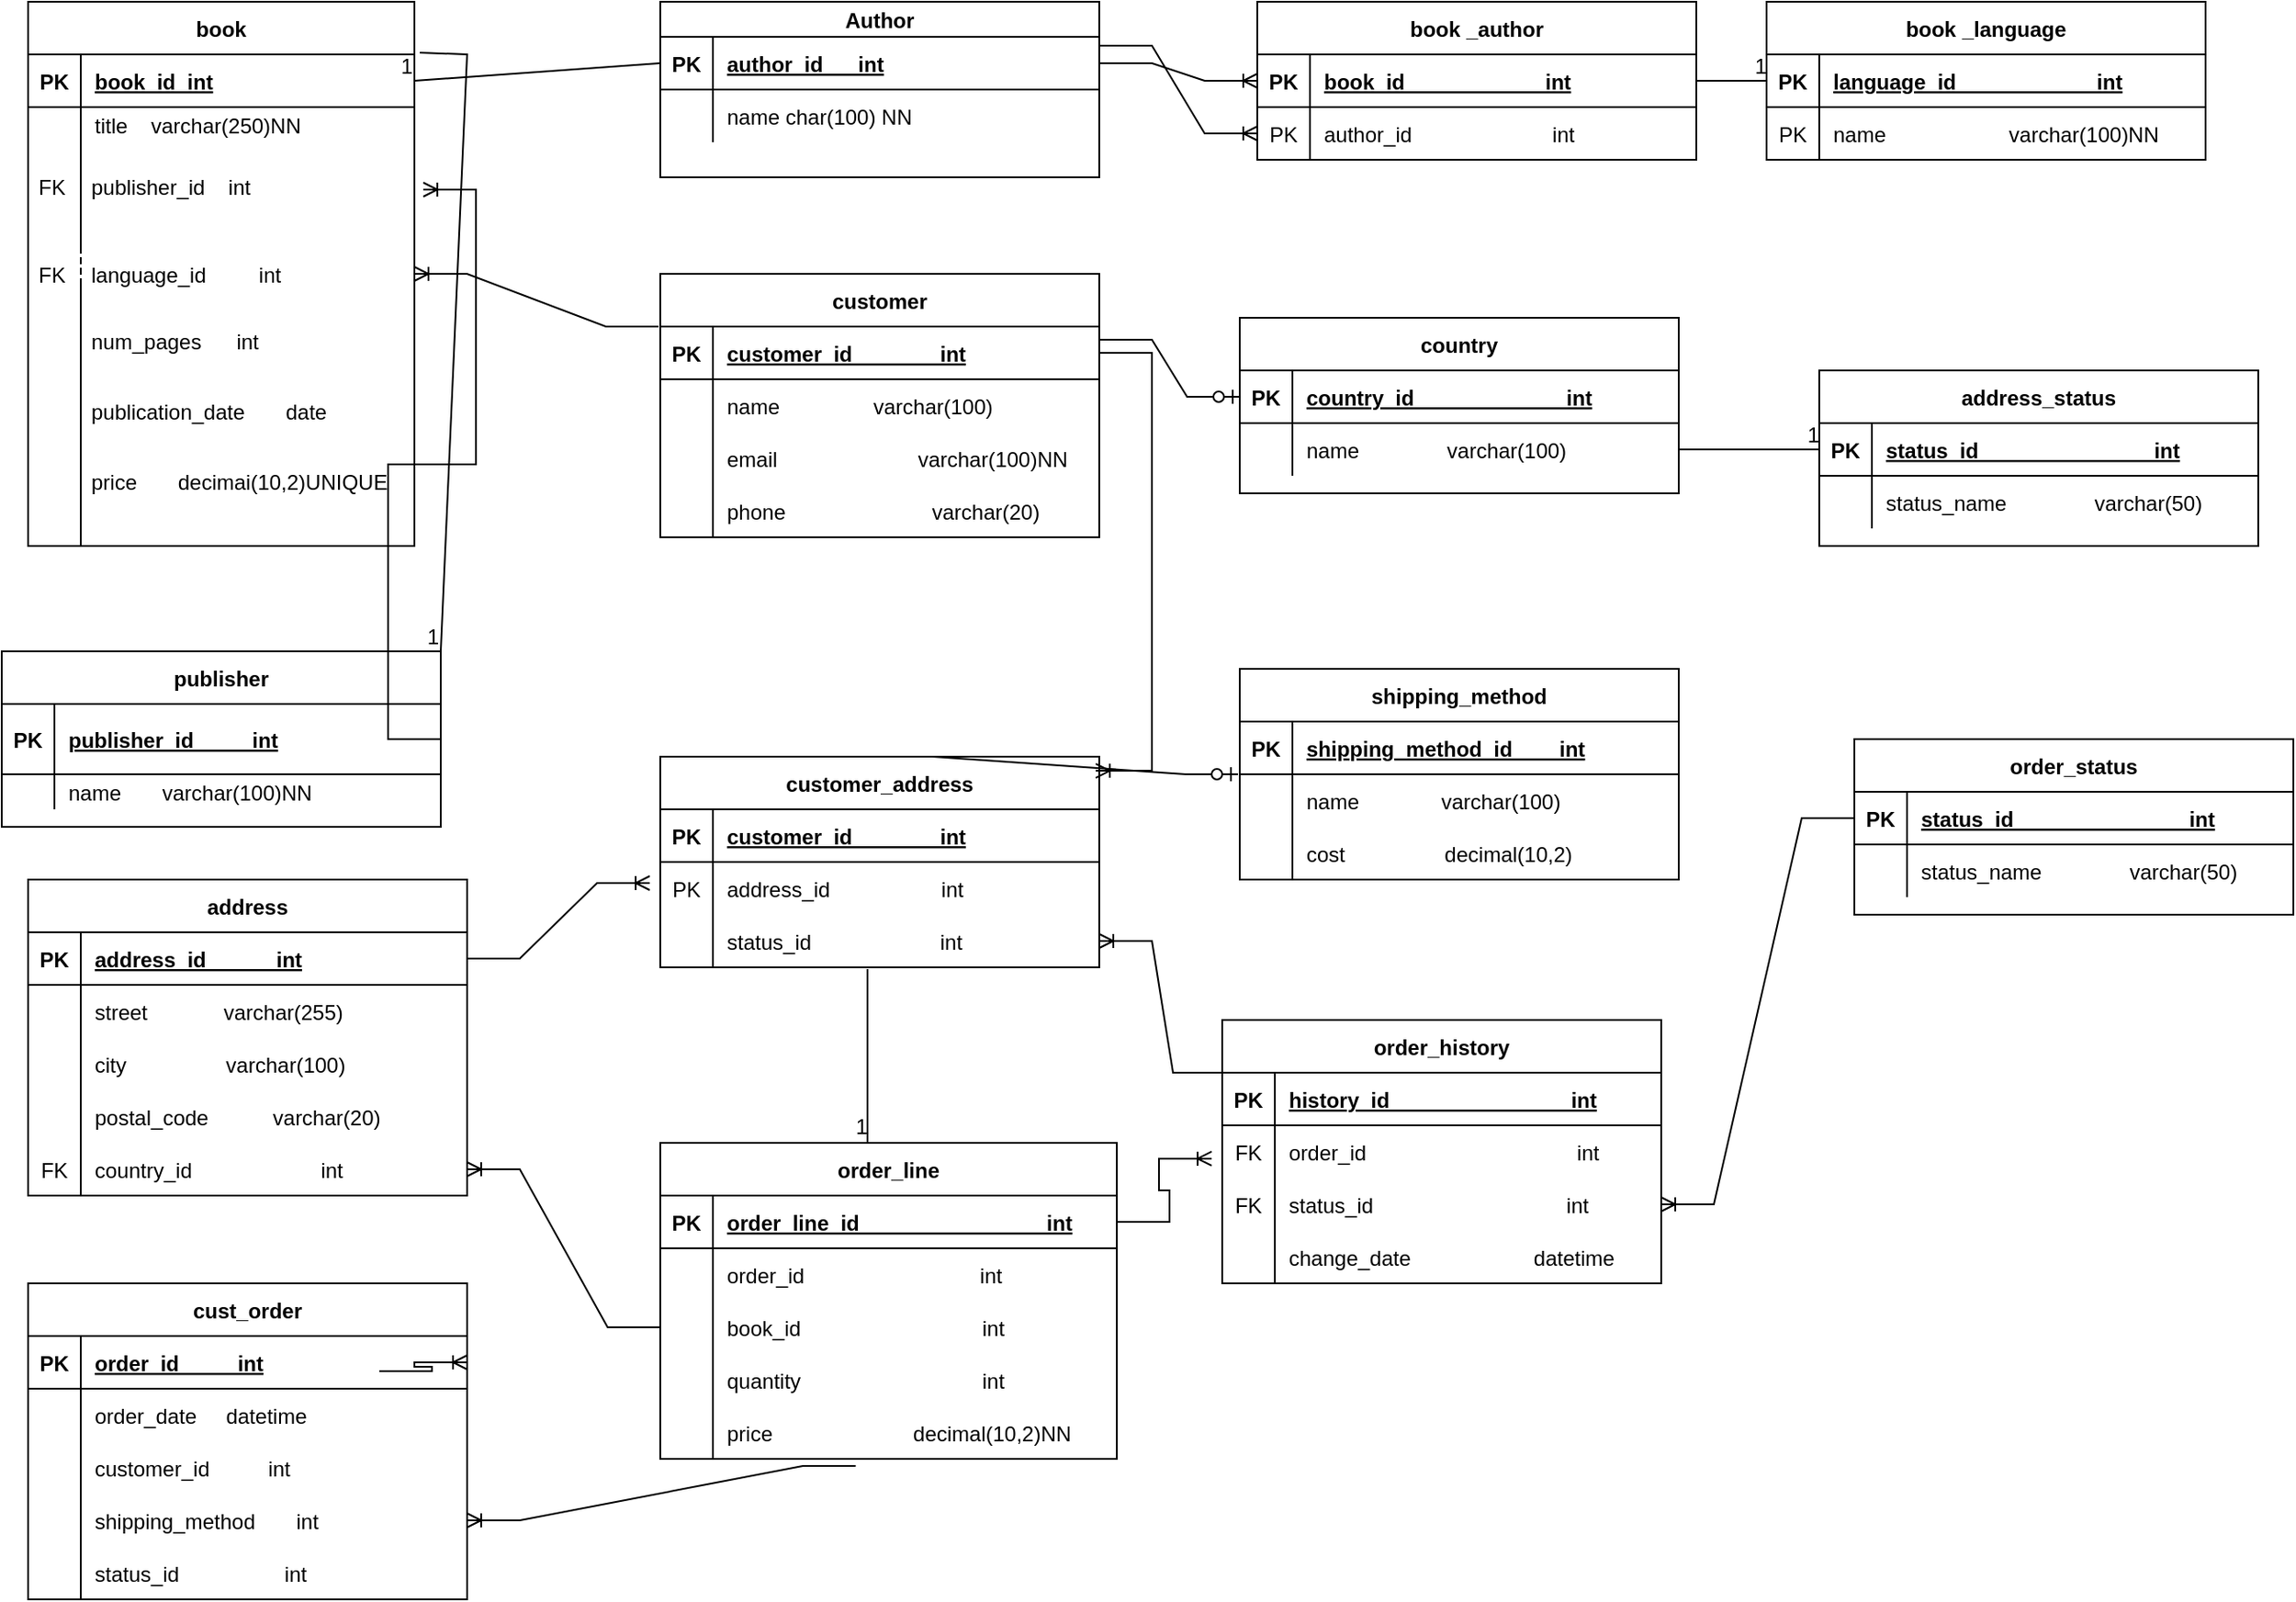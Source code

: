 <mxfile version="20.8.16" type="device"><diagram name="Page-1" id="saoPqf03U6a5FpltdbDD"><mxGraphModel dx="1120" dy="532" grid="1" gridSize="10" guides="1" tooltips="1" connect="1" arrows="1" fold="1" page="1" pageScale="1" pageWidth="850" pageHeight="1100" math="0" shadow="0"><root><mxCell id="0"/><mxCell id="1" parent="0"/><mxCell id="qYbBMqRUg1tur7rlgOmY-1" value="book" style="shape=table;startSize=30;container=1;collapsible=1;childLayout=tableLayout;fixedRows=1;rowLines=0;fontStyle=1;align=center;resizeLast=1;" vertex="1" parent="1"><mxGeometry x="40" y="30" width="220" height="310" as="geometry"/></mxCell><mxCell id="qYbBMqRUg1tur7rlgOmY-2" value="" style="shape=tableRow;horizontal=0;startSize=0;swimlaneHead=0;swimlaneBody=0;fillColor=none;collapsible=0;dropTarget=0;points=[[0,0.5],[1,0.5]];portConstraint=eastwest;top=0;left=0;right=0;bottom=1;" vertex="1" parent="qYbBMqRUg1tur7rlgOmY-1"><mxGeometry y="30" width="220" height="30" as="geometry"/></mxCell><mxCell id="qYbBMqRUg1tur7rlgOmY-3" value="PK" style="shape=partialRectangle;connectable=0;fillColor=none;top=0;left=0;bottom=0;right=0;fontStyle=1;overflow=hidden;" vertex="1" parent="qYbBMqRUg1tur7rlgOmY-2"><mxGeometry width="30" height="30" as="geometry"><mxRectangle width="30" height="30" as="alternateBounds"/></mxGeometry></mxCell><mxCell id="qYbBMqRUg1tur7rlgOmY-4" value="book_id  int" style="shape=partialRectangle;connectable=0;fillColor=none;top=0;left=0;bottom=0;right=0;align=left;spacingLeft=6;fontStyle=5;overflow=hidden;" vertex="1" parent="qYbBMqRUg1tur7rlgOmY-2"><mxGeometry x="30" width="190" height="30" as="geometry"><mxRectangle width="190" height="30" as="alternateBounds"/></mxGeometry></mxCell><mxCell id="qYbBMqRUg1tur7rlgOmY-5" value="" style="shape=tableRow;horizontal=0;startSize=0;swimlaneHead=0;swimlaneBody=0;fillColor=none;collapsible=0;dropTarget=0;points=[[0,0.5],[1,0.5]];portConstraint=eastwest;top=0;left=0;right=0;bottom=0;" vertex="1" parent="qYbBMqRUg1tur7rlgOmY-1"><mxGeometry y="60" width="220" height="20" as="geometry"/></mxCell><mxCell id="qYbBMqRUg1tur7rlgOmY-6" value="" style="shape=partialRectangle;connectable=0;fillColor=none;top=0;left=0;bottom=0;right=0;editable=1;overflow=hidden;" vertex="1" parent="qYbBMqRUg1tur7rlgOmY-5"><mxGeometry width="30" height="20" as="geometry"><mxRectangle width="30" height="20" as="alternateBounds"/></mxGeometry></mxCell><mxCell id="qYbBMqRUg1tur7rlgOmY-7" value="title    varchar(250)NN" style="shape=partialRectangle;connectable=0;fillColor=none;top=0;left=0;bottom=0;right=0;align=left;spacingLeft=6;overflow=hidden;" vertex="1" parent="qYbBMqRUg1tur7rlgOmY-5"><mxGeometry x="30" width="190" height="20" as="geometry"><mxRectangle width="190" height="20" as="alternateBounds"/></mxGeometry></mxCell><mxCell id="qYbBMqRUg1tur7rlgOmY-8" value="" style="shape=tableRow;horizontal=0;startSize=0;swimlaneHead=0;swimlaneBody=0;fillColor=none;collapsible=0;dropTarget=0;points=[[0,0.5],[1,0.5]];portConstraint=eastwest;top=0;left=0;right=0;bottom=0;" vertex="1" parent="qYbBMqRUg1tur7rlgOmY-1"><mxGeometry y="80" width="220" height="40" as="geometry"/></mxCell><mxCell id="qYbBMqRUg1tur7rlgOmY-9" value="" style="shape=partialRectangle;connectable=0;fillColor=none;top=0;left=0;bottom=0;right=0;editable=1;overflow=hidden;" vertex="1" parent="qYbBMqRUg1tur7rlgOmY-8"><mxGeometry width="30" height="40" as="geometry"><mxRectangle width="30" height="40" as="alternateBounds"/></mxGeometry></mxCell><mxCell id="qYbBMqRUg1tur7rlgOmY-10" value="" style="shape=partialRectangle;connectable=0;fillColor=none;top=0;left=0;bottom=0;right=0;align=left;spacingLeft=6;overflow=hidden;" vertex="1" parent="qYbBMqRUg1tur7rlgOmY-8"><mxGeometry x="30" width="190" height="40" as="geometry"><mxRectangle width="190" height="40" as="alternateBounds"/></mxGeometry></mxCell><mxCell id="qYbBMqRUg1tur7rlgOmY-11" value="" style="shape=tableRow;horizontal=0;startSize=0;swimlaneHead=0;swimlaneBody=0;fillColor=none;collapsible=0;dropTarget=0;points=[[0,0.5],[1,0.5]];portConstraint=eastwest;top=0;left=0;right=0;bottom=0;" vertex="1" parent="qYbBMqRUg1tur7rlgOmY-1"><mxGeometry y="120" width="220" height="20" as="geometry"/></mxCell><mxCell id="qYbBMqRUg1tur7rlgOmY-12" value="" style="shape=partialRectangle;connectable=0;fillColor=none;top=0;left=0;bottom=0;right=0;editable=1;overflow=hidden;" vertex="1" parent="qYbBMqRUg1tur7rlgOmY-11"><mxGeometry width="30" height="20" as="geometry"><mxRectangle width="30" height="20" as="alternateBounds"/></mxGeometry></mxCell><mxCell id="qYbBMqRUg1tur7rlgOmY-13" value="" style="shape=partialRectangle;connectable=0;fillColor=none;top=0;left=0;bottom=0;right=0;align=left;spacingLeft=6;overflow=hidden;" vertex="1" parent="qYbBMqRUg1tur7rlgOmY-11"><mxGeometry x="30" width="190" height="20" as="geometry"><mxRectangle width="190" height="20" as="alternateBounds"/></mxGeometry></mxCell><mxCell id="qYbBMqRUg1tur7rlgOmY-14" value="publisher_id    int" style="shape=partialRectangle;fillColor=none;align=left;verticalAlign=middle;strokeColor=none;spacingLeft=34;rotatable=0;points=[[0,0.5],[1,0.5]];portConstraint=eastwest;dropTarget=0;" vertex="1" parent="1"><mxGeometry x="40" y="120" width="200" height="30" as="geometry"/></mxCell><mxCell id="qYbBMqRUg1tur7rlgOmY-15" value="FK" style="shape=partialRectangle;top=0;left=0;bottom=0;fillColor=none;stokeWidth=1;dashed=1;align=left;verticalAlign=middle;spacingLeft=4;spacingRight=4;overflow=hidden;rotatable=0;points=[];portConstraint=eastwest;part=1;" vertex="1" connectable="0" parent="qYbBMqRUg1tur7rlgOmY-14"><mxGeometry width="30" height="30" as="geometry"/></mxCell><mxCell id="qYbBMqRUg1tur7rlgOmY-16" value="address" style="shape=table;startSize=30;container=1;collapsible=1;childLayout=tableLayout;fixedRows=1;rowLines=0;fontStyle=1;align=center;resizeLast=1;" vertex="1" parent="1"><mxGeometry x="40" y="530" width="250" height="180" as="geometry"><mxRectangle x="-10" y="200" width="70" height="30" as="alternateBounds"/></mxGeometry></mxCell><mxCell id="qYbBMqRUg1tur7rlgOmY-17" value="" style="shape=tableRow;horizontal=0;startSize=0;swimlaneHead=0;swimlaneBody=0;fillColor=none;collapsible=0;dropTarget=0;points=[[0,0.5],[1,0.5]];portConstraint=eastwest;top=0;left=0;right=0;bottom=1;" vertex="1" parent="qYbBMqRUg1tur7rlgOmY-16"><mxGeometry y="30" width="250" height="30" as="geometry"/></mxCell><mxCell id="qYbBMqRUg1tur7rlgOmY-18" value="PK" style="shape=partialRectangle;connectable=0;fillColor=none;top=0;left=0;bottom=0;right=0;fontStyle=1;overflow=hidden;" vertex="1" parent="qYbBMqRUg1tur7rlgOmY-17"><mxGeometry width="30" height="30" as="geometry"><mxRectangle width="30" height="30" as="alternateBounds"/></mxGeometry></mxCell><mxCell id="qYbBMqRUg1tur7rlgOmY-19" value="address_id            int" style="shape=partialRectangle;connectable=0;fillColor=none;top=0;left=0;bottom=0;right=0;align=left;spacingLeft=6;fontStyle=5;overflow=hidden;" vertex="1" parent="qYbBMqRUg1tur7rlgOmY-17"><mxGeometry x="30" width="220" height="30" as="geometry"><mxRectangle width="220" height="30" as="alternateBounds"/></mxGeometry></mxCell><mxCell id="qYbBMqRUg1tur7rlgOmY-20" value="" style="shape=tableRow;horizontal=0;startSize=0;swimlaneHead=0;swimlaneBody=0;fillColor=none;collapsible=0;dropTarget=0;points=[[0,0.5],[1,0.5]];portConstraint=eastwest;top=0;left=0;right=0;bottom=0;" vertex="1" parent="qYbBMqRUg1tur7rlgOmY-16"><mxGeometry y="60" width="250" height="30" as="geometry"/></mxCell><mxCell id="qYbBMqRUg1tur7rlgOmY-21" value="" style="shape=partialRectangle;connectable=0;fillColor=none;top=0;left=0;bottom=0;right=0;editable=1;overflow=hidden;" vertex="1" parent="qYbBMqRUg1tur7rlgOmY-20"><mxGeometry width="30" height="30" as="geometry"><mxRectangle width="30" height="30" as="alternateBounds"/></mxGeometry></mxCell><mxCell id="qYbBMqRUg1tur7rlgOmY-22" value="street             varchar(255)" style="shape=partialRectangle;connectable=0;fillColor=none;top=0;left=0;bottom=0;right=0;align=left;spacingLeft=6;overflow=hidden;" vertex="1" parent="qYbBMqRUg1tur7rlgOmY-20"><mxGeometry x="30" width="220" height="30" as="geometry"><mxRectangle width="220" height="30" as="alternateBounds"/></mxGeometry></mxCell><mxCell id="qYbBMqRUg1tur7rlgOmY-23" value="" style="shape=tableRow;horizontal=0;startSize=0;swimlaneHead=0;swimlaneBody=0;fillColor=none;collapsible=0;dropTarget=0;points=[[0,0.5],[1,0.5]];portConstraint=eastwest;top=0;left=0;right=0;bottom=0;" vertex="1" parent="qYbBMqRUg1tur7rlgOmY-16"><mxGeometry y="90" width="250" height="30" as="geometry"/></mxCell><mxCell id="qYbBMqRUg1tur7rlgOmY-24" value="" style="shape=partialRectangle;connectable=0;fillColor=none;top=0;left=0;bottom=0;right=0;editable=1;overflow=hidden;" vertex="1" parent="qYbBMqRUg1tur7rlgOmY-23"><mxGeometry width="30" height="30" as="geometry"><mxRectangle width="30" height="30" as="alternateBounds"/></mxGeometry></mxCell><mxCell id="qYbBMqRUg1tur7rlgOmY-25" value="city                 varchar(100)" style="shape=partialRectangle;connectable=0;fillColor=none;top=0;left=0;bottom=0;right=0;align=left;spacingLeft=6;overflow=hidden;" vertex="1" parent="qYbBMqRUg1tur7rlgOmY-23"><mxGeometry x="30" width="220" height="30" as="geometry"><mxRectangle width="220" height="30" as="alternateBounds"/></mxGeometry></mxCell><mxCell id="qYbBMqRUg1tur7rlgOmY-26" value="" style="shape=tableRow;horizontal=0;startSize=0;swimlaneHead=0;swimlaneBody=0;fillColor=none;collapsible=0;dropTarget=0;points=[[0,0.5],[1,0.5]];portConstraint=eastwest;top=0;left=0;right=0;bottom=0;" vertex="1" parent="qYbBMqRUg1tur7rlgOmY-16"><mxGeometry y="120" width="250" height="30" as="geometry"/></mxCell><mxCell id="qYbBMqRUg1tur7rlgOmY-27" value="" style="shape=partialRectangle;connectable=0;fillColor=none;top=0;left=0;bottom=0;right=0;editable=1;overflow=hidden;" vertex="1" parent="qYbBMqRUg1tur7rlgOmY-26"><mxGeometry width="30" height="30" as="geometry"><mxRectangle width="30" height="30" as="alternateBounds"/></mxGeometry></mxCell><mxCell id="qYbBMqRUg1tur7rlgOmY-28" value="postal_code           varchar(20)" style="shape=partialRectangle;connectable=0;fillColor=none;top=0;left=0;bottom=0;right=0;align=left;spacingLeft=6;overflow=hidden;" vertex="1" parent="qYbBMqRUg1tur7rlgOmY-26"><mxGeometry x="30" width="220" height="30" as="geometry"><mxRectangle width="220" height="30" as="alternateBounds"/></mxGeometry></mxCell><mxCell id="qYbBMqRUg1tur7rlgOmY-379" value="" style="shape=tableRow;horizontal=0;startSize=0;swimlaneHead=0;swimlaneBody=0;fillColor=none;collapsible=0;dropTarget=0;points=[[0,0.5],[1,0.5]];portConstraint=eastwest;top=0;left=0;right=0;bottom=0;" vertex="1" parent="qYbBMqRUg1tur7rlgOmY-16"><mxGeometry y="150" width="250" height="30" as="geometry"/></mxCell><mxCell id="qYbBMqRUg1tur7rlgOmY-380" value="" style="shape=partialRectangle;connectable=0;fillColor=none;top=0;left=0;bottom=0;right=0;editable=1;overflow=hidden;" vertex="1" parent="qYbBMqRUg1tur7rlgOmY-379"><mxGeometry width="30" height="30" as="geometry"><mxRectangle width="30" height="30" as="alternateBounds"/></mxGeometry></mxCell><mxCell id="qYbBMqRUg1tur7rlgOmY-381" value="country_id                      int" style="shape=partialRectangle;connectable=0;fillColor=none;top=0;left=0;bottom=0;right=0;align=left;spacingLeft=6;overflow=hidden;" vertex="1" parent="qYbBMqRUg1tur7rlgOmY-379"><mxGeometry x="30" width="220" height="30" as="geometry"><mxRectangle width="220" height="30" as="alternateBounds"/></mxGeometry></mxCell><mxCell id="qYbBMqRUg1tur7rlgOmY-35" value="" style="endArrow=none;html=1;rounded=0;" edge="1" parent="1"><mxGeometry width="50" height="50" relative="1" as="geometry"><mxPoint x="70" y="290" as="sourcePoint"/><mxPoint x="70" y="190" as="targetPoint"/></mxGeometry></mxCell><mxCell id="qYbBMqRUg1tur7rlgOmY-39" value="num_pages      int" style="text;strokeColor=none;fillColor=none;spacingLeft=4;spacingRight=4;overflow=hidden;rotatable=0;points=[[0,0.5],[1,0.5]];portConstraint=eastwest;fontSize=12;" vertex="1" parent="1"><mxGeometry x="70" y="210" width="190" height="30" as="geometry"/></mxCell><mxCell id="qYbBMqRUg1tur7rlgOmY-40" value="publication_date       date" style="text;strokeColor=none;fillColor=none;spacingLeft=4;spacingRight=4;overflow=hidden;rotatable=0;points=[[0,0.5],[1,0.5]];portConstraint=eastwest;fontSize=12;" vertex="1" parent="1"><mxGeometry x="70" y="250" width="190" height="30" as="geometry"/></mxCell><mxCell id="qYbBMqRUg1tur7rlgOmY-41" value="price       decimai(10,2)UNIQUE" style="text;strokeColor=none;fillColor=none;spacingLeft=4;spacingRight=4;overflow=hidden;rotatable=0;points=[[0,0.5],[1,0.5]];portConstraint=eastwest;fontSize=12;" vertex="1" parent="1"><mxGeometry x="70" y="290" width="190" height="30" as="geometry"/></mxCell><mxCell id="qYbBMqRUg1tur7rlgOmY-42" value="" style="endArrow=none;html=1;rounded=0;" edge="1" parent="1"><mxGeometry width="50" height="50" relative="1" as="geometry"><mxPoint x="70" y="340" as="sourcePoint"/><mxPoint x="70" y="280" as="targetPoint"/></mxGeometry></mxCell><mxCell id="qYbBMqRUg1tur7rlgOmY-43" value="Author" style="shape=table;startSize=20;container=1;collapsible=1;childLayout=tableLayout;fixedRows=1;rowLines=0;fontStyle=1;align=center;resizeLast=1;" vertex="1" parent="1"><mxGeometry x="400" y="30" width="250" height="100" as="geometry"/></mxCell><mxCell id="qYbBMqRUg1tur7rlgOmY-44" value="" style="shape=partialRectangle;collapsible=0;dropTarget=0;pointerEvents=0;fillColor=none;points=[[0,0.5],[1,0.5]];portConstraint=eastwest;top=0;left=0;right=0;bottom=1;" vertex="1" parent="qYbBMqRUg1tur7rlgOmY-43"><mxGeometry y="20" width="250" height="30" as="geometry"/></mxCell><mxCell id="qYbBMqRUg1tur7rlgOmY-45" value="PK" style="shape=partialRectangle;overflow=hidden;connectable=0;fillColor=none;top=0;left=0;bottom=0;right=0;fontStyle=1;" vertex="1" parent="qYbBMqRUg1tur7rlgOmY-44"><mxGeometry width="30" height="30" as="geometry"><mxRectangle width="30" height="30" as="alternateBounds"/></mxGeometry></mxCell><mxCell id="qYbBMqRUg1tur7rlgOmY-46" value="author_id      int" style="shape=partialRectangle;overflow=hidden;connectable=0;fillColor=none;top=0;left=0;bottom=0;right=0;align=left;spacingLeft=6;fontStyle=5;" vertex="1" parent="qYbBMqRUg1tur7rlgOmY-44"><mxGeometry x="30" width="220" height="30" as="geometry"><mxRectangle width="220" height="30" as="alternateBounds"/></mxGeometry></mxCell><mxCell id="qYbBMqRUg1tur7rlgOmY-47" value="" style="shape=partialRectangle;collapsible=0;dropTarget=0;pointerEvents=0;fillColor=none;points=[[0,0.5],[1,0.5]];portConstraint=eastwest;top=0;left=0;right=0;bottom=0;" vertex="1" parent="qYbBMqRUg1tur7rlgOmY-43"><mxGeometry y="50" width="250" height="30" as="geometry"/></mxCell><mxCell id="qYbBMqRUg1tur7rlgOmY-48" value="" style="shape=partialRectangle;overflow=hidden;connectable=0;fillColor=none;top=0;left=0;bottom=0;right=0;" vertex="1" parent="qYbBMqRUg1tur7rlgOmY-47"><mxGeometry width="30" height="30" as="geometry"><mxRectangle width="30" height="30" as="alternateBounds"/></mxGeometry></mxCell><mxCell id="qYbBMqRUg1tur7rlgOmY-49" value="name char(100) NN" style="shape=partialRectangle;overflow=hidden;connectable=0;fillColor=none;top=0;left=0;bottom=0;right=0;align=left;spacingLeft=6;" vertex="1" parent="qYbBMqRUg1tur7rlgOmY-47"><mxGeometry x="30" width="220" height="30" as="geometry"><mxRectangle width="220" height="30" as="alternateBounds"/></mxGeometry></mxCell><mxCell id="qYbBMqRUg1tur7rlgOmY-50" value="publisher" style="shape=table;startSize=30;container=1;collapsible=1;childLayout=tableLayout;fixedRows=1;rowLines=0;fontStyle=1;align=center;resizeLast=1;" vertex="1" parent="1"><mxGeometry x="25" y="400" width="250" height="100" as="geometry"/></mxCell><mxCell id="qYbBMqRUg1tur7rlgOmY-51" value="" style="shape=partialRectangle;collapsible=0;dropTarget=0;pointerEvents=0;fillColor=none;points=[[0,0.5],[1,0.5]];portConstraint=eastwest;top=0;left=0;right=0;bottom=1;" vertex="1" parent="qYbBMqRUg1tur7rlgOmY-50"><mxGeometry y="30" width="250" height="40" as="geometry"/></mxCell><mxCell id="qYbBMqRUg1tur7rlgOmY-52" value="PK" style="shape=partialRectangle;overflow=hidden;connectable=0;fillColor=none;top=0;left=0;bottom=0;right=0;fontStyle=1;" vertex="1" parent="qYbBMqRUg1tur7rlgOmY-51"><mxGeometry width="30" height="40" as="geometry"><mxRectangle width="30" height="40" as="alternateBounds"/></mxGeometry></mxCell><mxCell id="qYbBMqRUg1tur7rlgOmY-53" value="publisher_id          int" style="shape=partialRectangle;overflow=hidden;connectable=0;fillColor=none;top=0;left=0;bottom=0;right=0;align=left;spacingLeft=6;fontStyle=5;" vertex="1" parent="qYbBMqRUg1tur7rlgOmY-51"><mxGeometry x="30" width="220" height="40" as="geometry"><mxRectangle width="220" height="40" as="alternateBounds"/></mxGeometry></mxCell><mxCell id="qYbBMqRUg1tur7rlgOmY-54" value="" style="shape=partialRectangle;collapsible=0;dropTarget=0;pointerEvents=0;fillColor=none;points=[[0,0.5],[1,0.5]];portConstraint=eastwest;top=0;left=0;right=0;bottom=0;" vertex="1" parent="qYbBMqRUg1tur7rlgOmY-50"><mxGeometry y="70" width="250" height="20" as="geometry"/></mxCell><mxCell id="qYbBMqRUg1tur7rlgOmY-55" value="" style="shape=partialRectangle;overflow=hidden;connectable=0;fillColor=none;top=0;left=0;bottom=0;right=0;" vertex="1" parent="qYbBMqRUg1tur7rlgOmY-54"><mxGeometry width="30" height="20" as="geometry"><mxRectangle width="30" height="20" as="alternateBounds"/></mxGeometry></mxCell><mxCell id="qYbBMqRUg1tur7rlgOmY-56" value="name       varchar(100)NN" style="shape=partialRectangle;overflow=hidden;connectable=0;fillColor=none;top=0;left=0;bottom=0;right=0;align=left;spacingLeft=6;" vertex="1" parent="qYbBMqRUg1tur7rlgOmY-54"><mxGeometry x="30" width="220" height="20" as="geometry"><mxRectangle width="220" height="20" as="alternateBounds"/></mxGeometry></mxCell><mxCell id="qYbBMqRUg1tur7rlgOmY-59" value="" style="shape=partialRectangle;connectable=0;fillColor=none;top=0;left=0;bottom=0;right=0;editable=1;overflow=hidden;" vertex="1" parent="1"><mxGeometry x="40" y="590" width="30" height="30" as="geometry"><mxRectangle width="30" height="30" as="alternateBounds"/></mxGeometry></mxCell><mxCell id="qYbBMqRUg1tur7rlgOmY-60" value="FK" style="shape=partialRectangle;connectable=0;fillColor=none;top=0;left=0;bottom=0;right=0;editable=1;overflow=hidden;" vertex="1" parent="1"><mxGeometry x="40" y="680" width="30" height="30" as="geometry"><mxRectangle width="30" height="30" as="alternateBounds"/></mxGeometry></mxCell><mxCell id="qYbBMqRUg1tur7rlgOmY-64" value="" style="endArrow=none;html=1;rounded=0;" edge="1" parent="1"><mxGeometry width="50" height="50" relative="1" as="geometry"><mxPoint x="70" y="680" as="sourcePoint"/><mxPoint x="70" y="710" as="targetPoint"/><Array as="points"/></mxGeometry></mxCell><mxCell id="qYbBMqRUg1tur7rlgOmY-65" value="cust_order" style="shape=table;startSize=30;container=1;collapsible=1;childLayout=tableLayout;fixedRows=1;rowLines=0;fontStyle=1;align=center;resizeLast=1;" vertex="1" parent="1"><mxGeometry x="40" y="760" width="250" height="180" as="geometry"><mxRectangle x="-10" y="200" width="70" height="30" as="alternateBounds"/></mxGeometry></mxCell><mxCell id="qYbBMqRUg1tur7rlgOmY-66" value="" style="shape=tableRow;horizontal=0;startSize=0;swimlaneHead=0;swimlaneBody=0;fillColor=none;collapsible=0;dropTarget=0;points=[[0,0.5],[1,0.5]];portConstraint=eastwest;top=0;left=0;right=0;bottom=1;" vertex="1" parent="qYbBMqRUg1tur7rlgOmY-65"><mxGeometry y="30" width="250" height="30" as="geometry"/></mxCell><mxCell id="qYbBMqRUg1tur7rlgOmY-67" value="PK" style="shape=partialRectangle;connectable=0;fillColor=none;top=0;left=0;bottom=0;right=0;fontStyle=1;overflow=hidden;" vertex="1" parent="qYbBMqRUg1tur7rlgOmY-66"><mxGeometry width="30" height="30" as="geometry"><mxRectangle width="30" height="30" as="alternateBounds"/></mxGeometry></mxCell><mxCell id="qYbBMqRUg1tur7rlgOmY-68" value="order_id          int" style="shape=partialRectangle;connectable=0;fillColor=none;top=0;left=0;bottom=0;right=0;align=left;spacingLeft=6;fontStyle=5;overflow=hidden;" vertex="1" parent="qYbBMqRUg1tur7rlgOmY-66"><mxGeometry x="30" width="220" height="30" as="geometry"><mxRectangle width="220" height="30" as="alternateBounds"/></mxGeometry></mxCell><mxCell id="qYbBMqRUg1tur7rlgOmY-69" value="" style="shape=tableRow;horizontal=0;startSize=0;swimlaneHead=0;swimlaneBody=0;fillColor=none;collapsible=0;dropTarget=0;points=[[0,0.5],[1,0.5]];portConstraint=eastwest;top=0;left=0;right=0;bottom=0;" vertex="1" parent="qYbBMqRUg1tur7rlgOmY-65"><mxGeometry y="60" width="250" height="30" as="geometry"/></mxCell><mxCell id="qYbBMqRUg1tur7rlgOmY-70" value="" style="shape=partialRectangle;connectable=0;fillColor=none;top=0;left=0;bottom=0;right=0;editable=1;overflow=hidden;" vertex="1" parent="qYbBMqRUg1tur7rlgOmY-69"><mxGeometry width="30" height="30" as="geometry"><mxRectangle width="30" height="30" as="alternateBounds"/></mxGeometry></mxCell><mxCell id="qYbBMqRUg1tur7rlgOmY-71" value="order_date     datetime" style="shape=partialRectangle;connectable=0;fillColor=none;top=0;left=0;bottom=0;right=0;align=left;spacingLeft=6;overflow=hidden;" vertex="1" parent="qYbBMqRUg1tur7rlgOmY-69"><mxGeometry x="30" width="220" height="30" as="geometry"><mxRectangle width="220" height="30" as="alternateBounds"/></mxGeometry></mxCell><mxCell id="qYbBMqRUg1tur7rlgOmY-72" value="" style="shape=tableRow;horizontal=0;startSize=0;swimlaneHead=0;swimlaneBody=0;fillColor=none;collapsible=0;dropTarget=0;points=[[0,0.5],[1,0.5]];portConstraint=eastwest;top=0;left=0;right=0;bottom=0;" vertex="1" parent="qYbBMqRUg1tur7rlgOmY-65"><mxGeometry y="90" width="250" height="30" as="geometry"/></mxCell><mxCell id="qYbBMqRUg1tur7rlgOmY-73" value="" style="shape=partialRectangle;connectable=0;fillColor=none;top=0;left=0;bottom=0;right=0;editable=1;overflow=hidden;" vertex="1" parent="qYbBMqRUg1tur7rlgOmY-72"><mxGeometry width="30" height="30" as="geometry"><mxRectangle width="30" height="30" as="alternateBounds"/></mxGeometry></mxCell><mxCell id="qYbBMqRUg1tur7rlgOmY-74" value="customer_id          int" style="shape=partialRectangle;connectable=0;fillColor=none;top=0;left=0;bottom=0;right=0;align=left;spacingLeft=6;overflow=hidden;" vertex="1" parent="qYbBMqRUg1tur7rlgOmY-72"><mxGeometry x="30" width="220" height="30" as="geometry"><mxRectangle width="220" height="30" as="alternateBounds"/></mxGeometry></mxCell><mxCell id="qYbBMqRUg1tur7rlgOmY-75" value="" style="shape=tableRow;horizontal=0;startSize=0;swimlaneHead=0;swimlaneBody=0;fillColor=none;collapsible=0;dropTarget=0;points=[[0,0.5],[1,0.5]];portConstraint=eastwest;top=0;left=0;right=0;bottom=0;" vertex="1" parent="qYbBMqRUg1tur7rlgOmY-65"><mxGeometry y="120" width="250" height="30" as="geometry"/></mxCell><mxCell id="qYbBMqRUg1tur7rlgOmY-76" value="" style="shape=partialRectangle;connectable=0;fillColor=none;top=0;left=0;bottom=0;right=0;editable=1;overflow=hidden;" vertex="1" parent="qYbBMqRUg1tur7rlgOmY-75"><mxGeometry width="30" height="30" as="geometry"><mxRectangle width="30" height="30" as="alternateBounds"/></mxGeometry></mxCell><mxCell id="qYbBMqRUg1tur7rlgOmY-77" value="shipping_method       int" style="shape=partialRectangle;connectable=0;fillColor=none;top=0;left=0;bottom=0;right=0;align=left;spacingLeft=6;overflow=hidden;" vertex="1" parent="qYbBMqRUg1tur7rlgOmY-75"><mxGeometry x="30" width="220" height="30" as="geometry"><mxRectangle width="220" height="30" as="alternateBounds"/></mxGeometry></mxCell><mxCell id="qYbBMqRUg1tur7rlgOmY-130" value="" style="shape=tableRow;horizontal=0;startSize=0;swimlaneHead=0;swimlaneBody=0;fillColor=none;collapsible=0;dropTarget=0;points=[[0,0.5],[1,0.5]];portConstraint=eastwest;top=0;left=0;right=0;bottom=0;" vertex="1" parent="qYbBMqRUg1tur7rlgOmY-65"><mxGeometry y="150" width="250" height="30" as="geometry"/></mxCell><mxCell id="qYbBMqRUg1tur7rlgOmY-131" value="" style="shape=partialRectangle;connectable=0;fillColor=none;top=0;left=0;bottom=0;right=0;editable=1;overflow=hidden;" vertex="1" parent="qYbBMqRUg1tur7rlgOmY-130"><mxGeometry width="30" height="30" as="geometry"><mxRectangle width="30" height="30" as="alternateBounds"/></mxGeometry></mxCell><mxCell id="qYbBMqRUg1tur7rlgOmY-132" value="status_id                  int" style="shape=partialRectangle;connectable=0;fillColor=none;top=0;left=0;bottom=0;right=0;align=left;spacingLeft=6;overflow=hidden;" vertex="1" parent="qYbBMqRUg1tur7rlgOmY-130"><mxGeometry x="30" width="220" height="30" as="geometry"><mxRectangle width="220" height="30" as="alternateBounds"/></mxGeometry></mxCell><mxCell id="qYbBMqRUg1tur7rlgOmY-146" value="customer" style="shape=table;startSize=30;container=1;collapsible=1;childLayout=tableLayout;fixedRows=1;rowLines=0;fontStyle=1;align=center;resizeLast=1;" vertex="1" parent="1"><mxGeometry x="400" y="185" width="250" height="150" as="geometry"><mxRectangle x="-10" y="200" width="70" height="30" as="alternateBounds"/></mxGeometry></mxCell><mxCell id="qYbBMqRUg1tur7rlgOmY-147" value="" style="shape=tableRow;horizontal=0;startSize=0;swimlaneHead=0;swimlaneBody=0;fillColor=none;collapsible=0;dropTarget=0;points=[[0,0.5],[1,0.5]];portConstraint=eastwest;top=0;left=0;right=0;bottom=1;" vertex="1" parent="qYbBMqRUg1tur7rlgOmY-146"><mxGeometry y="30" width="250" height="30" as="geometry"/></mxCell><mxCell id="qYbBMqRUg1tur7rlgOmY-148" value="PK" style="shape=partialRectangle;connectable=0;fillColor=none;top=0;left=0;bottom=0;right=0;fontStyle=1;overflow=hidden;" vertex="1" parent="qYbBMqRUg1tur7rlgOmY-147"><mxGeometry width="30" height="30" as="geometry"><mxRectangle width="30" height="30" as="alternateBounds"/></mxGeometry></mxCell><mxCell id="qYbBMqRUg1tur7rlgOmY-149" value="customer_id               int" style="shape=partialRectangle;connectable=0;fillColor=none;top=0;left=0;bottom=0;right=0;align=left;spacingLeft=6;fontStyle=5;overflow=hidden;" vertex="1" parent="qYbBMqRUg1tur7rlgOmY-147"><mxGeometry x="30" width="220" height="30" as="geometry"><mxRectangle width="220" height="30" as="alternateBounds"/></mxGeometry></mxCell><mxCell id="qYbBMqRUg1tur7rlgOmY-153" value="" style="shape=tableRow;horizontal=0;startSize=0;swimlaneHead=0;swimlaneBody=0;fillColor=none;collapsible=0;dropTarget=0;points=[[0,0.5],[1,0.5]];portConstraint=eastwest;top=0;left=0;right=0;bottom=0;" vertex="1" parent="qYbBMqRUg1tur7rlgOmY-146"><mxGeometry y="60" width="250" height="30" as="geometry"/></mxCell><mxCell id="qYbBMqRUg1tur7rlgOmY-154" value="" style="shape=partialRectangle;connectable=0;fillColor=none;top=0;left=0;bottom=0;right=0;editable=1;overflow=hidden;" vertex="1" parent="qYbBMqRUg1tur7rlgOmY-153"><mxGeometry width="30" height="30" as="geometry"><mxRectangle width="30" height="30" as="alternateBounds"/></mxGeometry></mxCell><mxCell id="qYbBMqRUg1tur7rlgOmY-155" value="name                varchar(100)" style="shape=partialRectangle;connectable=0;fillColor=none;top=0;left=0;bottom=0;right=0;align=left;spacingLeft=6;overflow=hidden;" vertex="1" parent="qYbBMqRUg1tur7rlgOmY-153"><mxGeometry x="30" width="220" height="30" as="geometry"><mxRectangle width="220" height="30" as="alternateBounds"/></mxGeometry></mxCell><mxCell id="qYbBMqRUg1tur7rlgOmY-156" value="" style="shape=tableRow;horizontal=0;startSize=0;swimlaneHead=0;swimlaneBody=0;fillColor=none;collapsible=0;dropTarget=0;points=[[0,0.5],[1,0.5]];portConstraint=eastwest;top=0;left=0;right=0;bottom=0;" vertex="1" parent="qYbBMqRUg1tur7rlgOmY-146"><mxGeometry y="90" width="250" height="30" as="geometry"/></mxCell><mxCell id="qYbBMqRUg1tur7rlgOmY-157" value="" style="shape=partialRectangle;connectable=0;fillColor=none;top=0;left=0;bottom=0;right=0;editable=1;overflow=hidden;" vertex="1" parent="qYbBMqRUg1tur7rlgOmY-156"><mxGeometry width="30" height="30" as="geometry"><mxRectangle width="30" height="30" as="alternateBounds"/></mxGeometry></mxCell><mxCell id="qYbBMqRUg1tur7rlgOmY-158" value="email                        varchar(100)NN" style="shape=partialRectangle;connectable=0;fillColor=none;top=0;left=0;bottom=0;right=0;align=left;spacingLeft=6;overflow=hidden;" vertex="1" parent="qYbBMqRUg1tur7rlgOmY-156"><mxGeometry x="30" width="220" height="30" as="geometry"><mxRectangle width="220" height="30" as="alternateBounds"/></mxGeometry></mxCell><mxCell id="qYbBMqRUg1tur7rlgOmY-159" value="" style="shape=tableRow;horizontal=0;startSize=0;swimlaneHead=0;swimlaneBody=0;fillColor=none;collapsible=0;dropTarget=0;points=[[0,0.5],[1,0.5]];portConstraint=eastwest;top=0;left=0;right=0;bottom=0;" vertex="1" parent="qYbBMqRUg1tur7rlgOmY-146"><mxGeometry y="120" width="250" height="30" as="geometry"/></mxCell><mxCell id="qYbBMqRUg1tur7rlgOmY-160" value="" style="shape=partialRectangle;connectable=0;fillColor=none;top=0;left=0;bottom=0;right=0;editable=1;overflow=hidden;" vertex="1" parent="qYbBMqRUg1tur7rlgOmY-159"><mxGeometry width="30" height="30" as="geometry"><mxRectangle width="30" height="30" as="alternateBounds"/></mxGeometry></mxCell><mxCell id="qYbBMqRUg1tur7rlgOmY-161" value="phone                         varchar(20)" style="shape=partialRectangle;connectable=0;fillColor=none;top=0;left=0;bottom=0;right=0;align=left;spacingLeft=6;overflow=hidden;" vertex="1" parent="qYbBMqRUg1tur7rlgOmY-159"><mxGeometry x="30" width="220" height="30" as="geometry"><mxRectangle width="220" height="30" as="alternateBounds"/></mxGeometry></mxCell><mxCell id="qYbBMqRUg1tur7rlgOmY-162" value="customer_address" style="shape=table;startSize=30;container=1;collapsible=1;childLayout=tableLayout;fixedRows=1;rowLines=0;fontStyle=1;align=center;resizeLast=1;" vertex="1" parent="1"><mxGeometry x="400" y="460" width="250" height="120" as="geometry"><mxRectangle x="-10" y="200" width="70" height="30" as="alternateBounds"/></mxGeometry></mxCell><mxCell id="qYbBMqRUg1tur7rlgOmY-163" value="" style="shape=tableRow;horizontal=0;startSize=0;swimlaneHead=0;swimlaneBody=0;fillColor=none;collapsible=0;dropTarget=0;points=[[0,0.5],[1,0.5]];portConstraint=eastwest;top=0;left=0;right=0;bottom=1;" vertex="1" parent="qYbBMqRUg1tur7rlgOmY-162"><mxGeometry y="30" width="250" height="30" as="geometry"/></mxCell><mxCell id="qYbBMqRUg1tur7rlgOmY-164" value="PK" style="shape=partialRectangle;connectable=0;fillColor=none;top=0;left=0;bottom=0;right=0;fontStyle=1;overflow=hidden;" vertex="1" parent="qYbBMqRUg1tur7rlgOmY-163"><mxGeometry width="30" height="30" as="geometry"><mxRectangle width="30" height="30" as="alternateBounds"/></mxGeometry></mxCell><mxCell id="qYbBMqRUg1tur7rlgOmY-165" value="customer_id               int" style="shape=partialRectangle;connectable=0;fillColor=none;top=0;left=0;bottom=0;right=0;align=left;spacingLeft=6;fontStyle=5;overflow=hidden;" vertex="1" parent="qYbBMqRUg1tur7rlgOmY-163"><mxGeometry x="30" width="220" height="30" as="geometry"><mxRectangle width="220" height="30" as="alternateBounds"/></mxGeometry></mxCell><mxCell id="qYbBMqRUg1tur7rlgOmY-166" value="" style="shape=tableRow;horizontal=0;startSize=0;swimlaneHead=0;swimlaneBody=0;fillColor=none;collapsible=0;dropTarget=0;points=[[0,0.5],[1,0.5]];portConstraint=eastwest;top=0;left=0;right=0;bottom=0;" vertex="1" parent="qYbBMqRUg1tur7rlgOmY-162"><mxGeometry y="60" width="250" height="30" as="geometry"/></mxCell><mxCell id="qYbBMqRUg1tur7rlgOmY-167" value="PK" style="shape=partialRectangle;connectable=0;fillColor=none;top=0;left=0;bottom=0;right=0;editable=1;overflow=hidden;" vertex="1" parent="qYbBMqRUg1tur7rlgOmY-166"><mxGeometry width="30" height="30" as="geometry"><mxRectangle width="30" height="30" as="alternateBounds"/></mxGeometry></mxCell><mxCell id="qYbBMqRUg1tur7rlgOmY-168" value="address_id                   int" style="shape=partialRectangle;connectable=0;fillColor=none;top=0;left=0;bottom=0;right=0;align=left;spacingLeft=6;overflow=hidden;" vertex="1" parent="qYbBMqRUg1tur7rlgOmY-166"><mxGeometry x="30" width="220" height="30" as="geometry"><mxRectangle width="220" height="30" as="alternateBounds"/></mxGeometry></mxCell><mxCell id="qYbBMqRUg1tur7rlgOmY-169" value="" style="shape=tableRow;horizontal=0;startSize=0;swimlaneHead=0;swimlaneBody=0;fillColor=none;collapsible=0;dropTarget=0;points=[[0,0.5],[1,0.5]];portConstraint=eastwest;top=0;left=0;right=0;bottom=0;" vertex="1" parent="qYbBMqRUg1tur7rlgOmY-162"><mxGeometry y="90" width="250" height="30" as="geometry"/></mxCell><mxCell id="qYbBMqRUg1tur7rlgOmY-170" value="" style="shape=partialRectangle;connectable=0;fillColor=none;top=0;left=0;bottom=0;right=0;editable=1;overflow=hidden;" vertex="1" parent="qYbBMqRUg1tur7rlgOmY-169"><mxGeometry width="30" height="30" as="geometry"><mxRectangle width="30" height="30" as="alternateBounds"/></mxGeometry></mxCell><mxCell id="qYbBMqRUg1tur7rlgOmY-171" value="status_id                      int" style="shape=partialRectangle;connectable=0;fillColor=none;top=0;left=0;bottom=0;right=0;align=left;spacingLeft=6;overflow=hidden;" vertex="1" parent="qYbBMqRUg1tur7rlgOmY-169"><mxGeometry x="30" width="220" height="30" as="geometry"><mxRectangle width="220" height="30" as="alternateBounds"/></mxGeometry></mxCell><mxCell id="qYbBMqRUg1tur7rlgOmY-194" value="order_line" style="shape=table;startSize=30;container=1;collapsible=1;childLayout=tableLayout;fixedRows=1;rowLines=0;fontStyle=1;align=center;resizeLast=1;" vertex="1" parent="1"><mxGeometry x="400" y="680" width="260" height="180" as="geometry"><mxRectangle x="-10" y="200" width="70" height="30" as="alternateBounds"/></mxGeometry></mxCell><mxCell id="qYbBMqRUg1tur7rlgOmY-195" value="" style="shape=tableRow;horizontal=0;startSize=0;swimlaneHead=0;swimlaneBody=0;fillColor=none;collapsible=0;dropTarget=0;points=[[0,0.5],[1,0.5]];portConstraint=eastwest;top=0;left=0;right=0;bottom=1;" vertex="1" parent="qYbBMqRUg1tur7rlgOmY-194"><mxGeometry y="30" width="260" height="30" as="geometry"/></mxCell><mxCell id="qYbBMqRUg1tur7rlgOmY-196" value="PK" style="shape=partialRectangle;connectable=0;fillColor=none;top=0;left=0;bottom=0;right=0;fontStyle=1;overflow=hidden;" vertex="1" parent="qYbBMqRUg1tur7rlgOmY-195"><mxGeometry width="30" height="30" as="geometry"><mxRectangle width="30" height="30" as="alternateBounds"/></mxGeometry></mxCell><mxCell id="qYbBMqRUg1tur7rlgOmY-197" value="order_line_id                                int" style="shape=partialRectangle;connectable=0;fillColor=none;top=0;left=0;bottom=0;right=0;align=left;spacingLeft=6;fontStyle=5;overflow=hidden;" vertex="1" parent="qYbBMqRUg1tur7rlgOmY-195"><mxGeometry x="30" width="230" height="30" as="geometry"><mxRectangle width="230" height="30" as="alternateBounds"/></mxGeometry></mxCell><mxCell id="qYbBMqRUg1tur7rlgOmY-201" value="" style="shape=tableRow;horizontal=0;startSize=0;swimlaneHead=0;swimlaneBody=0;fillColor=none;collapsible=0;dropTarget=0;points=[[0,0.5],[1,0.5]];portConstraint=eastwest;top=0;left=0;right=0;bottom=0;" vertex="1" parent="qYbBMqRUg1tur7rlgOmY-194"><mxGeometry y="60" width="260" height="30" as="geometry"/></mxCell><mxCell id="qYbBMqRUg1tur7rlgOmY-202" value="" style="shape=partialRectangle;connectable=0;fillColor=none;top=0;left=0;bottom=0;right=0;editable=1;overflow=hidden;" vertex="1" parent="qYbBMqRUg1tur7rlgOmY-201"><mxGeometry width="30" height="30" as="geometry"><mxRectangle width="30" height="30" as="alternateBounds"/></mxGeometry></mxCell><mxCell id="qYbBMqRUg1tur7rlgOmY-203" value="order_id                              int" style="shape=partialRectangle;connectable=0;fillColor=none;top=0;left=0;bottom=0;right=0;align=left;spacingLeft=6;overflow=hidden;" vertex="1" parent="qYbBMqRUg1tur7rlgOmY-201"><mxGeometry x="30" width="230" height="30" as="geometry"><mxRectangle width="230" height="30" as="alternateBounds"/></mxGeometry></mxCell><mxCell id="qYbBMqRUg1tur7rlgOmY-204" value="" style="shape=tableRow;horizontal=0;startSize=0;swimlaneHead=0;swimlaneBody=0;fillColor=none;collapsible=0;dropTarget=0;points=[[0,0.5],[1,0.5]];portConstraint=eastwest;top=0;left=0;right=0;bottom=0;" vertex="1" parent="qYbBMqRUg1tur7rlgOmY-194"><mxGeometry y="90" width="260" height="30" as="geometry"/></mxCell><mxCell id="qYbBMqRUg1tur7rlgOmY-205" value="" style="shape=partialRectangle;connectable=0;fillColor=none;top=0;left=0;bottom=0;right=0;editable=1;overflow=hidden;" vertex="1" parent="qYbBMqRUg1tur7rlgOmY-204"><mxGeometry width="30" height="30" as="geometry"><mxRectangle width="30" height="30" as="alternateBounds"/></mxGeometry></mxCell><mxCell id="qYbBMqRUg1tur7rlgOmY-206" value="book_id                               int" style="shape=partialRectangle;connectable=0;fillColor=none;top=0;left=0;bottom=0;right=0;align=left;spacingLeft=6;overflow=hidden;" vertex="1" parent="qYbBMqRUg1tur7rlgOmY-204"><mxGeometry x="30" width="230" height="30" as="geometry"><mxRectangle width="230" height="30" as="alternateBounds"/></mxGeometry></mxCell><mxCell id="qYbBMqRUg1tur7rlgOmY-207" value="" style="shape=tableRow;horizontal=0;startSize=0;swimlaneHead=0;swimlaneBody=0;fillColor=none;collapsible=0;dropTarget=0;points=[[0,0.5],[1,0.5]];portConstraint=eastwest;top=0;left=0;right=0;bottom=0;" vertex="1" parent="qYbBMqRUg1tur7rlgOmY-194"><mxGeometry y="120" width="260" height="30" as="geometry"/></mxCell><mxCell id="qYbBMqRUg1tur7rlgOmY-208" value="" style="shape=partialRectangle;connectable=0;fillColor=none;top=0;left=0;bottom=0;right=0;editable=1;overflow=hidden;" vertex="1" parent="qYbBMqRUg1tur7rlgOmY-207"><mxGeometry width="30" height="30" as="geometry"><mxRectangle width="30" height="30" as="alternateBounds"/></mxGeometry></mxCell><mxCell id="qYbBMqRUg1tur7rlgOmY-209" value="quantity                               int  " style="shape=partialRectangle;connectable=0;fillColor=none;top=0;left=0;bottom=0;right=0;align=left;spacingLeft=6;overflow=hidden;" vertex="1" parent="qYbBMqRUg1tur7rlgOmY-207"><mxGeometry x="30" width="230" height="30" as="geometry"><mxRectangle width="230" height="30" as="alternateBounds"/></mxGeometry></mxCell><mxCell id="qYbBMqRUg1tur7rlgOmY-226" value="" style="shape=tableRow;horizontal=0;startSize=0;swimlaneHead=0;swimlaneBody=0;fillColor=none;collapsible=0;dropTarget=0;points=[[0,0.5],[1,0.5]];portConstraint=eastwest;top=0;left=0;right=0;bottom=0;" vertex="1" parent="qYbBMqRUg1tur7rlgOmY-194"><mxGeometry y="150" width="260" height="30" as="geometry"/></mxCell><mxCell id="qYbBMqRUg1tur7rlgOmY-227" value="" style="shape=partialRectangle;connectable=0;fillColor=none;top=0;left=0;bottom=0;right=0;editable=1;overflow=hidden;" vertex="1" parent="qYbBMqRUg1tur7rlgOmY-226"><mxGeometry width="30" height="30" as="geometry"><mxRectangle width="30" height="30" as="alternateBounds"/></mxGeometry></mxCell><mxCell id="qYbBMqRUg1tur7rlgOmY-228" value="price                        decimal(10,2)NN                         " style="shape=partialRectangle;connectable=0;fillColor=none;top=0;left=0;bottom=0;right=0;align=left;spacingLeft=6;overflow=hidden;" vertex="1" parent="qYbBMqRUg1tur7rlgOmY-226"><mxGeometry x="30" width="230" height="30" as="geometry"><mxRectangle width="230" height="30" as="alternateBounds"/></mxGeometry></mxCell><mxCell id="qYbBMqRUg1tur7rlgOmY-229" value="language_id         int" style="shape=partialRectangle;fillColor=none;align=left;verticalAlign=middle;strokeColor=none;spacingLeft=34;rotatable=0;points=[[0,0.5],[1,0.5]];portConstraint=eastwest;dropTarget=0;" vertex="1" parent="1"><mxGeometry x="40" y="170" width="200" height="30" as="geometry"/></mxCell><mxCell id="qYbBMqRUg1tur7rlgOmY-230" value="FK" style="shape=partialRectangle;top=0;left=0;bottom=0;fillColor=none;stokeWidth=1;dashed=1;align=left;verticalAlign=middle;spacingLeft=4;spacingRight=4;overflow=hidden;rotatable=0;points=[];portConstraint=eastwest;part=1;" vertex="1" connectable="0" parent="qYbBMqRUg1tur7rlgOmY-229"><mxGeometry width="30" height="30" as="geometry"/></mxCell><mxCell id="qYbBMqRUg1tur7rlgOmY-382" value="order_status" style="shape=table;startSize=30;container=1;collapsible=1;childLayout=tableLayout;fixedRows=1;rowLines=0;fontStyle=1;align=center;resizeLast=1;" vertex="1" parent="1"><mxGeometry x="1080" y="450" width="250" height="100" as="geometry"/></mxCell><mxCell id="qYbBMqRUg1tur7rlgOmY-383" value="" style="shape=partialRectangle;collapsible=0;dropTarget=0;pointerEvents=0;fillColor=none;points=[[0,0.5],[1,0.5]];portConstraint=eastwest;top=0;left=0;right=0;bottom=1;" vertex="1" parent="qYbBMqRUg1tur7rlgOmY-382"><mxGeometry y="30" width="250" height="30" as="geometry"/></mxCell><mxCell id="qYbBMqRUg1tur7rlgOmY-384" value="PK" style="shape=partialRectangle;overflow=hidden;connectable=0;fillColor=none;top=0;left=0;bottom=0;right=0;fontStyle=1;" vertex="1" parent="qYbBMqRUg1tur7rlgOmY-383"><mxGeometry width="30" height="30" as="geometry"><mxRectangle width="30" height="30" as="alternateBounds"/></mxGeometry></mxCell><mxCell id="qYbBMqRUg1tur7rlgOmY-385" value="status_id                              int" style="shape=partialRectangle;overflow=hidden;connectable=0;fillColor=none;top=0;left=0;bottom=0;right=0;align=left;spacingLeft=6;fontStyle=5;" vertex="1" parent="qYbBMqRUg1tur7rlgOmY-383"><mxGeometry x="30" width="220" height="30" as="geometry"><mxRectangle width="220" height="30" as="alternateBounds"/></mxGeometry></mxCell><mxCell id="qYbBMqRUg1tur7rlgOmY-386" value="" style="shape=partialRectangle;collapsible=0;dropTarget=0;pointerEvents=0;fillColor=none;points=[[0,0.5],[1,0.5]];portConstraint=eastwest;top=0;left=0;right=0;bottom=0;" vertex="1" parent="qYbBMqRUg1tur7rlgOmY-382"><mxGeometry y="60" width="250" height="30" as="geometry"/></mxCell><mxCell id="qYbBMqRUg1tur7rlgOmY-387" value="" style="shape=partialRectangle;overflow=hidden;connectable=0;fillColor=none;top=0;left=0;bottom=0;right=0;" vertex="1" parent="qYbBMqRUg1tur7rlgOmY-386"><mxGeometry width="30" height="30" as="geometry"><mxRectangle width="30" height="30" as="alternateBounds"/></mxGeometry></mxCell><mxCell id="qYbBMqRUg1tur7rlgOmY-388" value="status_name               varchar(50)" style="shape=partialRectangle;overflow=hidden;connectable=0;fillColor=none;top=0;left=0;bottom=0;right=0;align=left;spacingLeft=6;" vertex="1" parent="qYbBMqRUg1tur7rlgOmY-386"><mxGeometry x="30" width="220" height="30" as="geometry"><mxRectangle width="220" height="30" as="alternateBounds"/></mxGeometry></mxCell><mxCell id="qYbBMqRUg1tur7rlgOmY-389" value="shipping_method" style="shape=table;startSize=30;container=1;collapsible=1;childLayout=tableLayout;fixedRows=1;rowLines=0;fontStyle=1;align=center;resizeLast=1;" vertex="1" parent="1"><mxGeometry x="730" y="410" width="250" height="120" as="geometry"><mxRectangle x="-10" y="200" width="70" height="30" as="alternateBounds"/></mxGeometry></mxCell><mxCell id="qYbBMqRUg1tur7rlgOmY-390" value="" style="shape=tableRow;horizontal=0;startSize=0;swimlaneHead=0;swimlaneBody=0;fillColor=none;collapsible=0;dropTarget=0;points=[[0,0.5],[1,0.5]];portConstraint=eastwest;top=0;left=0;right=0;bottom=1;" vertex="1" parent="qYbBMqRUg1tur7rlgOmY-389"><mxGeometry y="30" width="250" height="30" as="geometry"/></mxCell><mxCell id="qYbBMqRUg1tur7rlgOmY-391" value="PK" style="shape=partialRectangle;connectable=0;fillColor=none;top=0;left=0;bottom=0;right=0;fontStyle=1;overflow=hidden;" vertex="1" parent="qYbBMqRUg1tur7rlgOmY-390"><mxGeometry width="30" height="30" as="geometry"><mxRectangle width="30" height="30" as="alternateBounds"/></mxGeometry></mxCell><mxCell id="qYbBMqRUg1tur7rlgOmY-392" value="shipping_method_id        int" style="shape=partialRectangle;connectable=0;fillColor=none;top=0;left=0;bottom=0;right=0;align=left;spacingLeft=6;fontStyle=5;overflow=hidden;" vertex="1" parent="qYbBMqRUg1tur7rlgOmY-390"><mxGeometry x="30" width="220" height="30" as="geometry"><mxRectangle width="220" height="30" as="alternateBounds"/></mxGeometry></mxCell><mxCell id="qYbBMqRUg1tur7rlgOmY-393" value="" style="shape=tableRow;horizontal=0;startSize=0;swimlaneHead=0;swimlaneBody=0;fillColor=none;collapsible=0;dropTarget=0;points=[[0,0.5],[1,0.5]];portConstraint=eastwest;top=0;left=0;right=0;bottom=0;" vertex="1" parent="qYbBMqRUg1tur7rlgOmY-389"><mxGeometry y="60" width="250" height="30" as="geometry"/></mxCell><mxCell id="qYbBMqRUg1tur7rlgOmY-394" value="" style="shape=partialRectangle;connectable=0;fillColor=none;top=0;left=0;bottom=0;right=0;editable=1;overflow=hidden;" vertex="1" parent="qYbBMqRUg1tur7rlgOmY-393"><mxGeometry width="30" height="30" as="geometry"><mxRectangle width="30" height="30" as="alternateBounds"/></mxGeometry></mxCell><mxCell id="qYbBMqRUg1tur7rlgOmY-395" value="name              varchar(100)" style="shape=partialRectangle;connectable=0;fillColor=none;top=0;left=0;bottom=0;right=0;align=left;spacingLeft=6;overflow=hidden;" vertex="1" parent="qYbBMqRUg1tur7rlgOmY-393"><mxGeometry x="30" width="220" height="30" as="geometry"><mxRectangle width="220" height="30" as="alternateBounds"/></mxGeometry></mxCell><mxCell id="qYbBMqRUg1tur7rlgOmY-396" value="" style="shape=tableRow;horizontal=0;startSize=0;swimlaneHead=0;swimlaneBody=0;fillColor=none;collapsible=0;dropTarget=0;points=[[0,0.5],[1,0.5]];portConstraint=eastwest;top=0;left=0;right=0;bottom=0;" vertex="1" parent="qYbBMqRUg1tur7rlgOmY-389"><mxGeometry y="90" width="250" height="30" as="geometry"/></mxCell><mxCell id="qYbBMqRUg1tur7rlgOmY-397" value="" style="shape=partialRectangle;connectable=0;fillColor=none;top=0;left=0;bottom=0;right=0;editable=1;overflow=hidden;" vertex="1" parent="qYbBMqRUg1tur7rlgOmY-396"><mxGeometry width="30" height="30" as="geometry"><mxRectangle width="30" height="30" as="alternateBounds"/></mxGeometry></mxCell><mxCell id="qYbBMqRUg1tur7rlgOmY-398" value="cost                 decimal(10,2)" style="shape=partialRectangle;connectable=0;fillColor=none;top=0;left=0;bottom=0;right=0;align=left;spacingLeft=6;overflow=hidden;" vertex="1" parent="qYbBMqRUg1tur7rlgOmY-396"><mxGeometry x="30" width="220" height="30" as="geometry"><mxRectangle width="220" height="30" as="alternateBounds"/></mxGeometry></mxCell><mxCell id="qYbBMqRUg1tur7rlgOmY-399" value="order_history" style="shape=table;startSize=30;container=1;collapsible=1;childLayout=tableLayout;fixedRows=1;rowLines=0;fontStyle=1;align=center;resizeLast=1;" vertex="1" parent="1"><mxGeometry x="720" y="610" width="250" height="150" as="geometry"><mxRectangle x="-10" y="200" width="70" height="30" as="alternateBounds"/></mxGeometry></mxCell><mxCell id="qYbBMqRUg1tur7rlgOmY-400" value="" style="shape=tableRow;horizontal=0;startSize=0;swimlaneHead=0;swimlaneBody=0;fillColor=none;collapsible=0;dropTarget=0;points=[[0,0.5],[1,0.5]];portConstraint=eastwest;top=0;left=0;right=0;bottom=1;" vertex="1" parent="qYbBMqRUg1tur7rlgOmY-399"><mxGeometry y="30" width="250" height="30" as="geometry"/></mxCell><mxCell id="qYbBMqRUg1tur7rlgOmY-401" value="PK" style="shape=partialRectangle;connectable=0;fillColor=none;top=0;left=0;bottom=0;right=0;fontStyle=1;overflow=hidden;" vertex="1" parent="qYbBMqRUg1tur7rlgOmY-400"><mxGeometry width="30" height="30" as="geometry"><mxRectangle width="30" height="30" as="alternateBounds"/></mxGeometry></mxCell><mxCell id="qYbBMqRUg1tur7rlgOmY-402" value="history_id                               int" style="shape=partialRectangle;connectable=0;fillColor=none;top=0;left=0;bottom=0;right=0;align=left;spacingLeft=6;fontStyle=5;overflow=hidden;" vertex="1" parent="qYbBMqRUg1tur7rlgOmY-400"><mxGeometry x="30" width="220" height="30" as="geometry"><mxRectangle width="220" height="30" as="alternateBounds"/></mxGeometry></mxCell><mxCell id="qYbBMqRUg1tur7rlgOmY-403" value="" style="shape=tableRow;horizontal=0;startSize=0;swimlaneHead=0;swimlaneBody=0;fillColor=none;collapsible=0;dropTarget=0;points=[[0,0.5],[1,0.5]];portConstraint=eastwest;top=0;left=0;right=0;bottom=0;" vertex="1" parent="qYbBMqRUg1tur7rlgOmY-399"><mxGeometry y="60" width="250" height="30" as="geometry"/></mxCell><mxCell id="qYbBMqRUg1tur7rlgOmY-404" value="FK" style="shape=partialRectangle;connectable=0;fillColor=none;top=0;left=0;bottom=0;right=0;editable=1;overflow=hidden;" vertex="1" parent="qYbBMqRUg1tur7rlgOmY-403"><mxGeometry width="30" height="30" as="geometry"><mxRectangle width="30" height="30" as="alternateBounds"/></mxGeometry></mxCell><mxCell id="qYbBMqRUg1tur7rlgOmY-405" value="order_id                                    int" style="shape=partialRectangle;connectable=0;fillColor=none;top=0;left=0;bottom=0;right=0;align=left;spacingLeft=6;overflow=hidden;" vertex="1" parent="qYbBMqRUg1tur7rlgOmY-403"><mxGeometry x="30" width="220" height="30" as="geometry"><mxRectangle width="220" height="30" as="alternateBounds"/></mxGeometry></mxCell><mxCell id="qYbBMqRUg1tur7rlgOmY-406" value="" style="shape=tableRow;horizontal=0;startSize=0;swimlaneHead=0;swimlaneBody=0;fillColor=none;collapsible=0;dropTarget=0;points=[[0,0.5],[1,0.5]];portConstraint=eastwest;top=0;left=0;right=0;bottom=0;" vertex="1" parent="qYbBMqRUg1tur7rlgOmY-399"><mxGeometry y="90" width="250" height="30" as="geometry"/></mxCell><mxCell id="qYbBMqRUg1tur7rlgOmY-407" value="FK" style="shape=partialRectangle;connectable=0;fillColor=none;top=0;left=0;bottom=0;right=0;editable=1;overflow=hidden;" vertex="1" parent="qYbBMqRUg1tur7rlgOmY-406"><mxGeometry width="30" height="30" as="geometry"><mxRectangle width="30" height="30" as="alternateBounds"/></mxGeometry></mxCell><mxCell id="qYbBMqRUg1tur7rlgOmY-408" value="status_id                                 int" style="shape=partialRectangle;connectable=0;fillColor=none;top=0;left=0;bottom=0;right=0;align=left;spacingLeft=6;overflow=hidden;" vertex="1" parent="qYbBMqRUg1tur7rlgOmY-406"><mxGeometry x="30" width="220" height="30" as="geometry"><mxRectangle width="220" height="30" as="alternateBounds"/></mxGeometry></mxCell><mxCell id="qYbBMqRUg1tur7rlgOmY-409" value="" style="shape=tableRow;horizontal=0;startSize=0;swimlaneHead=0;swimlaneBody=0;fillColor=none;collapsible=0;dropTarget=0;points=[[0,0.5],[1,0.5]];portConstraint=eastwest;top=0;left=0;right=0;bottom=0;" vertex="1" parent="qYbBMqRUg1tur7rlgOmY-399"><mxGeometry y="120" width="250" height="30" as="geometry"/></mxCell><mxCell id="qYbBMqRUg1tur7rlgOmY-410" value="" style="shape=partialRectangle;connectable=0;fillColor=none;top=0;left=0;bottom=0;right=0;editable=1;overflow=hidden;" vertex="1" parent="qYbBMqRUg1tur7rlgOmY-409"><mxGeometry width="30" height="30" as="geometry"><mxRectangle width="30" height="30" as="alternateBounds"/></mxGeometry></mxCell><mxCell id="qYbBMqRUg1tur7rlgOmY-411" value="change_date                     datetime" style="shape=partialRectangle;connectable=0;fillColor=none;top=0;left=0;bottom=0;right=0;align=left;spacingLeft=6;overflow=hidden;" vertex="1" parent="qYbBMqRUg1tur7rlgOmY-409"><mxGeometry x="30" width="220" height="30" as="geometry"><mxRectangle width="220" height="30" as="alternateBounds"/></mxGeometry></mxCell><mxCell id="qYbBMqRUg1tur7rlgOmY-412" value="address_status" style="shape=table;startSize=30;container=1;collapsible=1;childLayout=tableLayout;fixedRows=1;rowLines=0;fontStyle=1;align=center;resizeLast=1;" vertex="1" parent="1"><mxGeometry x="1060" y="240" width="250" height="100" as="geometry"/></mxCell><mxCell id="qYbBMqRUg1tur7rlgOmY-413" value="" style="shape=partialRectangle;collapsible=0;dropTarget=0;pointerEvents=0;fillColor=none;points=[[0,0.5],[1,0.5]];portConstraint=eastwest;top=0;left=0;right=0;bottom=1;" vertex="1" parent="qYbBMqRUg1tur7rlgOmY-412"><mxGeometry y="30" width="250" height="30" as="geometry"/></mxCell><mxCell id="qYbBMqRUg1tur7rlgOmY-414" value="PK" style="shape=partialRectangle;overflow=hidden;connectable=0;fillColor=none;top=0;left=0;bottom=0;right=0;fontStyle=1;" vertex="1" parent="qYbBMqRUg1tur7rlgOmY-413"><mxGeometry width="30" height="30" as="geometry"><mxRectangle width="30" height="30" as="alternateBounds"/></mxGeometry></mxCell><mxCell id="qYbBMqRUg1tur7rlgOmY-415" value="status_id                              int" style="shape=partialRectangle;overflow=hidden;connectable=0;fillColor=none;top=0;left=0;bottom=0;right=0;align=left;spacingLeft=6;fontStyle=5;" vertex="1" parent="qYbBMqRUg1tur7rlgOmY-413"><mxGeometry x="30" width="220" height="30" as="geometry"><mxRectangle width="220" height="30" as="alternateBounds"/></mxGeometry></mxCell><mxCell id="qYbBMqRUg1tur7rlgOmY-416" value="" style="shape=partialRectangle;collapsible=0;dropTarget=0;pointerEvents=0;fillColor=none;points=[[0,0.5],[1,0.5]];portConstraint=eastwest;top=0;left=0;right=0;bottom=0;" vertex="1" parent="qYbBMqRUg1tur7rlgOmY-412"><mxGeometry y="60" width="250" height="30" as="geometry"/></mxCell><mxCell id="qYbBMqRUg1tur7rlgOmY-417" value="" style="shape=partialRectangle;overflow=hidden;connectable=0;fillColor=none;top=0;left=0;bottom=0;right=0;" vertex="1" parent="qYbBMqRUg1tur7rlgOmY-416"><mxGeometry width="30" height="30" as="geometry"><mxRectangle width="30" height="30" as="alternateBounds"/></mxGeometry></mxCell><mxCell id="qYbBMqRUg1tur7rlgOmY-418" value="status_name               varchar(50)" style="shape=partialRectangle;overflow=hidden;connectable=0;fillColor=none;top=0;left=0;bottom=0;right=0;align=left;spacingLeft=6;" vertex="1" parent="qYbBMqRUg1tur7rlgOmY-416"><mxGeometry x="30" width="220" height="30" as="geometry"><mxRectangle width="220" height="30" as="alternateBounds"/></mxGeometry></mxCell><mxCell id="qYbBMqRUg1tur7rlgOmY-419" value="country" style="shape=table;startSize=30;container=1;collapsible=1;childLayout=tableLayout;fixedRows=1;rowLines=0;fontStyle=1;align=center;resizeLast=1;" vertex="1" parent="1"><mxGeometry x="730" y="210" width="250" height="100" as="geometry"/></mxCell><mxCell id="qYbBMqRUg1tur7rlgOmY-420" value="" style="shape=partialRectangle;collapsible=0;dropTarget=0;pointerEvents=0;fillColor=none;points=[[0,0.5],[1,0.5]];portConstraint=eastwest;top=0;left=0;right=0;bottom=1;" vertex="1" parent="qYbBMqRUg1tur7rlgOmY-419"><mxGeometry y="30" width="250" height="30" as="geometry"/></mxCell><mxCell id="qYbBMqRUg1tur7rlgOmY-421" value="PK" style="shape=partialRectangle;overflow=hidden;connectable=0;fillColor=none;top=0;left=0;bottom=0;right=0;fontStyle=1;" vertex="1" parent="qYbBMqRUg1tur7rlgOmY-420"><mxGeometry width="30" height="30" as="geometry"><mxRectangle width="30" height="30" as="alternateBounds"/></mxGeometry></mxCell><mxCell id="qYbBMqRUg1tur7rlgOmY-422" value="country_id                          int" style="shape=partialRectangle;overflow=hidden;connectable=0;fillColor=none;top=0;left=0;bottom=0;right=0;align=left;spacingLeft=6;fontStyle=5;" vertex="1" parent="qYbBMqRUg1tur7rlgOmY-420"><mxGeometry x="30" width="220" height="30" as="geometry"><mxRectangle width="220" height="30" as="alternateBounds"/></mxGeometry></mxCell><mxCell id="qYbBMqRUg1tur7rlgOmY-423" value="" style="shape=partialRectangle;collapsible=0;dropTarget=0;pointerEvents=0;fillColor=none;points=[[0,0.5],[1,0.5]];portConstraint=eastwest;top=0;left=0;right=0;bottom=0;" vertex="1" parent="qYbBMqRUg1tur7rlgOmY-419"><mxGeometry y="60" width="250" height="30" as="geometry"/></mxCell><mxCell id="qYbBMqRUg1tur7rlgOmY-424" value="" style="shape=partialRectangle;overflow=hidden;connectable=0;fillColor=none;top=0;left=0;bottom=0;right=0;" vertex="1" parent="qYbBMqRUg1tur7rlgOmY-423"><mxGeometry width="30" height="30" as="geometry"><mxRectangle width="30" height="30" as="alternateBounds"/></mxGeometry></mxCell><mxCell id="qYbBMqRUg1tur7rlgOmY-425" value="name               varchar(100)" style="shape=partialRectangle;overflow=hidden;connectable=0;fillColor=none;top=0;left=0;bottom=0;right=0;align=left;spacingLeft=6;" vertex="1" parent="qYbBMqRUg1tur7rlgOmY-423"><mxGeometry x="30" width="220" height="30" as="geometry"><mxRectangle width="220" height="30" as="alternateBounds"/></mxGeometry></mxCell><mxCell id="qYbBMqRUg1tur7rlgOmY-426" value="book _author" style="shape=table;startSize=30;container=1;collapsible=1;childLayout=tableLayout;fixedRows=1;rowLines=0;fontStyle=1;align=center;resizeLast=1;" vertex="1" parent="1"><mxGeometry x="740" y="30" width="250" height="90" as="geometry"><mxRectangle x="-10" y="200" width="70" height="30" as="alternateBounds"/></mxGeometry></mxCell><mxCell id="qYbBMqRUg1tur7rlgOmY-427" value="" style="shape=tableRow;horizontal=0;startSize=0;swimlaneHead=0;swimlaneBody=0;fillColor=none;collapsible=0;dropTarget=0;points=[[0,0.5],[1,0.5]];portConstraint=eastwest;top=0;left=0;right=0;bottom=1;" vertex="1" parent="qYbBMqRUg1tur7rlgOmY-426"><mxGeometry y="30" width="250" height="30" as="geometry"/></mxCell><mxCell id="qYbBMqRUg1tur7rlgOmY-428" value="PK" style="shape=partialRectangle;connectable=0;fillColor=none;top=0;left=0;bottom=0;right=0;fontStyle=1;overflow=hidden;" vertex="1" parent="qYbBMqRUg1tur7rlgOmY-427"><mxGeometry width="30" height="30" as="geometry"><mxRectangle width="30" height="30" as="alternateBounds"/></mxGeometry></mxCell><mxCell id="qYbBMqRUg1tur7rlgOmY-429" value="book_id                        int" style="shape=partialRectangle;connectable=0;fillColor=none;top=0;left=0;bottom=0;right=0;align=left;spacingLeft=6;fontStyle=5;overflow=hidden;" vertex="1" parent="qYbBMqRUg1tur7rlgOmY-427"><mxGeometry x="30" width="220" height="30" as="geometry"><mxRectangle width="220" height="30" as="alternateBounds"/></mxGeometry></mxCell><mxCell id="qYbBMqRUg1tur7rlgOmY-430" value="" style="shape=tableRow;horizontal=0;startSize=0;swimlaneHead=0;swimlaneBody=0;fillColor=none;collapsible=0;dropTarget=0;points=[[0,0.5],[1,0.5]];portConstraint=eastwest;top=0;left=0;right=0;bottom=0;" vertex="1" parent="qYbBMqRUg1tur7rlgOmY-426"><mxGeometry y="60" width="250" height="30" as="geometry"/></mxCell><mxCell id="qYbBMqRUg1tur7rlgOmY-431" value="PK" style="shape=partialRectangle;connectable=0;fillColor=none;top=0;left=0;bottom=0;right=0;editable=1;overflow=hidden;" vertex="1" parent="qYbBMqRUg1tur7rlgOmY-430"><mxGeometry width="30" height="30" as="geometry"><mxRectangle width="30" height="30" as="alternateBounds"/></mxGeometry></mxCell><mxCell id="qYbBMqRUg1tur7rlgOmY-432" value="author_id                        int        " style="shape=partialRectangle;connectable=0;fillColor=none;top=0;left=0;bottom=0;right=0;align=left;spacingLeft=6;overflow=hidden;" vertex="1" parent="qYbBMqRUg1tur7rlgOmY-430"><mxGeometry x="30" width="220" height="30" as="geometry"><mxRectangle width="220" height="30" as="alternateBounds"/></mxGeometry></mxCell><mxCell id="qYbBMqRUg1tur7rlgOmY-436" value="book _language" style="shape=table;startSize=30;container=1;collapsible=1;childLayout=tableLayout;fixedRows=1;rowLines=0;fontStyle=1;align=center;resizeLast=1;" vertex="1" parent="1"><mxGeometry x="1030" y="30" width="250" height="90" as="geometry"><mxRectangle x="-10" y="200" width="70" height="30" as="alternateBounds"/></mxGeometry></mxCell><mxCell id="qYbBMqRUg1tur7rlgOmY-437" value="" style="shape=tableRow;horizontal=0;startSize=0;swimlaneHead=0;swimlaneBody=0;fillColor=none;collapsible=0;dropTarget=0;points=[[0,0.5],[1,0.5]];portConstraint=eastwest;top=0;left=0;right=0;bottom=1;" vertex="1" parent="qYbBMqRUg1tur7rlgOmY-436"><mxGeometry y="30" width="250" height="30" as="geometry"/></mxCell><mxCell id="qYbBMqRUg1tur7rlgOmY-438" value="PK" style="shape=partialRectangle;connectable=0;fillColor=none;top=0;left=0;bottom=0;right=0;fontStyle=1;overflow=hidden;" vertex="1" parent="qYbBMqRUg1tur7rlgOmY-437"><mxGeometry width="30" height="30" as="geometry"><mxRectangle width="30" height="30" as="alternateBounds"/></mxGeometry></mxCell><mxCell id="qYbBMqRUg1tur7rlgOmY-439" value="language_id                        int" style="shape=partialRectangle;connectable=0;fillColor=none;top=0;left=0;bottom=0;right=0;align=left;spacingLeft=6;fontStyle=5;overflow=hidden;" vertex="1" parent="qYbBMqRUg1tur7rlgOmY-437"><mxGeometry x="30" width="220" height="30" as="geometry"><mxRectangle width="220" height="30" as="alternateBounds"/></mxGeometry></mxCell><mxCell id="qYbBMqRUg1tur7rlgOmY-440" value="" style="shape=tableRow;horizontal=0;startSize=0;swimlaneHead=0;swimlaneBody=0;fillColor=none;collapsible=0;dropTarget=0;points=[[0,0.5],[1,0.5]];portConstraint=eastwest;top=0;left=0;right=0;bottom=0;" vertex="1" parent="qYbBMqRUg1tur7rlgOmY-436"><mxGeometry y="60" width="250" height="30" as="geometry"/></mxCell><mxCell id="qYbBMqRUg1tur7rlgOmY-441" value="PK" style="shape=partialRectangle;connectable=0;fillColor=none;top=0;left=0;bottom=0;right=0;editable=1;overflow=hidden;" vertex="1" parent="qYbBMqRUg1tur7rlgOmY-440"><mxGeometry width="30" height="30" as="geometry"><mxRectangle width="30" height="30" as="alternateBounds"/></mxGeometry></mxCell><mxCell id="qYbBMqRUg1tur7rlgOmY-442" value="name                     varchar(100)NN" style="shape=partialRectangle;connectable=0;fillColor=none;top=0;left=0;bottom=0;right=0;align=left;spacingLeft=6;overflow=hidden;" vertex="1" parent="qYbBMqRUg1tur7rlgOmY-440"><mxGeometry x="30" width="220" height="30" as="geometry"><mxRectangle width="220" height="30" as="alternateBounds"/></mxGeometry></mxCell><mxCell id="qYbBMqRUg1tur7rlgOmY-443" value="" style="endArrow=none;html=1;rounded=0;exitX=0;exitY=0.5;exitDx=0;exitDy=0;entryX=1;entryY=0.5;entryDx=0;entryDy=0;" edge="1" parent="1" source="qYbBMqRUg1tur7rlgOmY-44" target="qYbBMqRUg1tur7rlgOmY-2"><mxGeometry relative="1" as="geometry"><mxPoint x="400" y="61" as="sourcePoint"/><mxPoint x="260" y="70" as="targetPoint"/></mxGeometry></mxCell><mxCell id="qYbBMqRUg1tur7rlgOmY-444" value="1" style="resizable=0;html=1;align=right;verticalAlign=bottom;" connectable="0" vertex="1" parent="qYbBMqRUg1tur7rlgOmY-443"><mxGeometry x="1" relative="1" as="geometry"/></mxCell><mxCell id="qYbBMqRUg1tur7rlgOmY-445" value="" style="endArrow=none;html=1;rounded=0;entryX=0;entryY=0.5;entryDx=0;entryDy=0;exitX=1;exitY=0.5;exitDx=0;exitDy=0;" edge="1" parent="1" source="qYbBMqRUg1tur7rlgOmY-427" target="qYbBMqRUg1tur7rlgOmY-437"><mxGeometry relative="1" as="geometry"><mxPoint x="860" y="160" as="sourcePoint"/><mxPoint x="1020" y="160" as="targetPoint"/></mxGeometry></mxCell><mxCell id="qYbBMqRUg1tur7rlgOmY-446" value="1" style="resizable=0;html=1;align=right;verticalAlign=bottom;" connectable="0" vertex="1" parent="qYbBMqRUg1tur7rlgOmY-445"><mxGeometry x="1" relative="1" as="geometry"/></mxCell><mxCell id="qYbBMqRUg1tur7rlgOmY-447" value="" style="endArrow=none;html=1;rounded=0;entryX=0;entryY=0.5;entryDx=0;entryDy=0;exitX=1;exitY=0.5;exitDx=0;exitDy=0;" edge="1" parent="1" source="qYbBMqRUg1tur7rlgOmY-423" target="qYbBMqRUg1tur7rlgOmY-413"><mxGeometry relative="1" as="geometry"><mxPoint x="860" y="160" as="sourcePoint"/><mxPoint x="1020" y="160" as="targetPoint"/></mxGeometry></mxCell><mxCell id="qYbBMqRUg1tur7rlgOmY-448" value="1" style="resizable=0;html=1;align=right;verticalAlign=bottom;" connectable="0" vertex="1" parent="qYbBMqRUg1tur7rlgOmY-447"><mxGeometry x="1" relative="1" as="geometry"/></mxCell><mxCell id="qYbBMqRUg1tur7rlgOmY-449" value="" style="edgeStyle=entityRelationEdgeStyle;fontSize=12;html=1;endArrow=ERoneToMany;rounded=0;entryX=1;entryY=0.5;entryDx=0;entryDy=0;exitX=0;exitY=0.5;exitDx=0;exitDy=0;" edge="1" parent="1" source="qYbBMqRUg1tur7rlgOmY-383" target="qYbBMqRUg1tur7rlgOmY-406"><mxGeometry width="100" height="100" relative="1" as="geometry"><mxPoint x="890" y="760" as="sourcePoint"/><mxPoint x="750" y="910" as="targetPoint"/></mxGeometry></mxCell><mxCell id="qYbBMqRUg1tur7rlgOmY-450" value="" style="edgeStyle=entityRelationEdgeStyle;fontSize=12;html=1;endArrow=ERoneToMany;rounded=0;entryX=1;entryY=0.5;entryDx=0;entryDy=0;exitX=0.008;exitY=0;exitDx=0;exitDy=0;exitPerimeter=0;" edge="1" parent="1" source="qYbBMqRUg1tur7rlgOmY-400" target="qYbBMqRUg1tur7rlgOmY-169"><mxGeometry width="100" height="100" relative="1" as="geometry"><mxPoint x="550" y="620" as="sourcePoint"/><mxPoint x="650" y="520" as="targetPoint"/></mxGeometry></mxCell><mxCell id="qYbBMqRUg1tur7rlgOmY-452" value="" style="edgeStyle=entityRelationEdgeStyle;fontSize=12;html=1;endArrow=ERoneToMany;rounded=0;exitX=1;exitY=0.5;exitDx=0;exitDy=0;entryX=-0.024;entryY=0.633;entryDx=0;entryDy=0;entryPerimeter=0;" edge="1" parent="1" source="qYbBMqRUg1tur7rlgOmY-195" target="qYbBMqRUg1tur7rlgOmY-403"><mxGeometry width="100" height="100" relative="1" as="geometry"><mxPoint x="450" y="620" as="sourcePoint"/><mxPoint x="610" y="620" as="targetPoint"/></mxGeometry></mxCell><mxCell id="qYbBMqRUg1tur7rlgOmY-451" value="" style="edgeStyle=entityRelationEdgeStyle;fontSize=12;html=1;endArrow=ERoneToMany;rounded=0;entryX=1;entryY=0.5;entryDx=0;entryDy=0;exitX=0.428;exitY=1.133;exitDx=0;exitDy=0;exitPerimeter=0;" edge="1" parent="1" source="qYbBMqRUg1tur7rlgOmY-226" target="qYbBMqRUg1tur7rlgOmY-75"><mxGeometry width="100" height="100" relative="1" as="geometry"><mxPoint x="530" y="880" as="sourcePoint"/><mxPoint x="410" y="930" as="targetPoint"/></mxGeometry></mxCell><mxCell id="qYbBMqRUg1tur7rlgOmY-455" value="" style="edgeStyle=entityRelationEdgeStyle;fontSize=12;html=1;endArrow=ERoneToMany;rounded=0;entryX=1;entryY=0.5;entryDx=0;entryDy=0;exitX=-0.004;exitY=0;exitDx=0;exitDy=0;exitPerimeter=0;" edge="1" parent="1" source="qYbBMqRUg1tur7rlgOmY-147" target="qYbBMqRUg1tur7rlgOmY-1"><mxGeometry width="100" height="100" relative="1" as="geometry"><mxPoint x="290" y="390" as="sourcePoint"/><mxPoint x="310" y="240" as="targetPoint"/></mxGeometry></mxCell><mxCell id="qYbBMqRUg1tur7rlgOmY-456" value="" style="edgeStyle=entityRelationEdgeStyle;fontSize=12;html=1;endArrow=ERoneToMany;rounded=0;exitX=1;exitY=0.5;exitDx=0;exitDy=0;entryX=1.023;entryY=0.675;entryDx=0;entryDy=0;entryPerimeter=0;" edge="1" parent="1" source="qYbBMqRUg1tur7rlgOmY-51" target="qYbBMqRUg1tur7rlgOmY-8"><mxGeometry width="100" height="100" relative="1" as="geometry"><mxPoint x="240" y="420" as="sourcePoint"/><mxPoint x="340" y="320" as="targetPoint"/></mxGeometry></mxCell><mxCell id="qYbBMqRUg1tur7rlgOmY-458" value="" style="endArrow=none;html=1;rounded=0;exitX=1.014;exitY=-0.033;exitDx=0;exitDy=0;exitPerimeter=0;entryX=1;entryY=0;entryDx=0;entryDy=0;" edge="1" parent="1" source="qYbBMqRUg1tur7rlgOmY-2" target="qYbBMqRUg1tur7rlgOmY-50"><mxGeometry relative="1" as="geometry"><mxPoint x="210" y="220" as="sourcePoint"/><mxPoint x="370" y="220" as="targetPoint"/><Array as="points"><mxPoint x="290" y="60"/></Array></mxGeometry></mxCell><mxCell id="qYbBMqRUg1tur7rlgOmY-459" value="1" style="resizable=0;html=1;align=right;verticalAlign=bottom;" connectable="0" vertex="1" parent="qYbBMqRUg1tur7rlgOmY-458"><mxGeometry x="1" relative="1" as="geometry"/></mxCell><mxCell id="qYbBMqRUg1tur7rlgOmY-463" value="" style="edgeStyle=entityRelationEdgeStyle;fontSize=12;html=1;endArrow=ERoneToMany;rounded=0;exitX=0;exitY=0.5;exitDx=0;exitDy=0;entryX=1;entryY=0.5;entryDx=0;entryDy=0;" edge="1" parent="1" source="qYbBMqRUg1tur7rlgOmY-204" target="qYbBMqRUg1tur7rlgOmY-379"><mxGeometry width="100" height="100" relative="1" as="geometry"><mxPoint x="240" y="810" as="sourcePoint"/><mxPoint x="340" y="710" as="targetPoint"/></mxGeometry></mxCell><mxCell id="qYbBMqRUg1tur7rlgOmY-464" value="" style="edgeStyle=entityRelationEdgeStyle;fontSize=12;html=1;endArrow=ERoneToMany;rounded=0;exitX=1;exitY=0.5;exitDx=0;exitDy=0;entryX=-0.024;entryY=0.4;entryDx=0;entryDy=0;entryPerimeter=0;" edge="1" parent="1" source="qYbBMqRUg1tur7rlgOmY-17" target="qYbBMqRUg1tur7rlgOmY-166"><mxGeometry width="100" height="100" relative="1" as="geometry"><mxPoint x="240" y="810" as="sourcePoint"/><mxPoint x="340" y="710" as="targetPoint"/></mxGeometry></mxCell><mxCell id="qYbBMqRUg1tur7rlgOmY-465" value="" style="edgeStyle=entityRelationEdgeStyle;fontSize=12;html=1;endArrow=ERoneToMany;rounded=0;entryX=1;entryY=0.5;entryDx=0;entryDy=0;" edge="1" parent="1" target="qYbBMqRUg1tur7rlgOmY-66"><mxGeometry width="100" height="100" relative="1" as="geometry"><mxPoint x="240" y="810" as="sourcePoint"/><mxPoint x="340" y="710" as="targetPoint"/></mxGeometry></mxCell><mxCell id="qYbBMqRUg1tur7rlgOmY-466" value="" style="edgeStyle=entityRelationEdgeStyle;fontSize=12;html=1;endArrow=ERoneToMany;rounded=0;entryX=0;entryY=0.5;entryDx=0;entryDy=0;exitX=1;exitY=0.5;exitDx=0;exitDy=0;" edge="1" parent="1" source="qYbBMqRUg1tur7rlgOmY-44" target="qYbBMqRUg1tur7rlgOmY-426"><mxGeometry width="100" height="100" relative="1" as="geometry"><mxPoint x="670" y="120" as="sourcePoint"/><mxPoint x="740" y="120" as="targetPoint"/></mxGeometry></mxCell><mxCell id="qYbBMqRUg1tur7rlgOmY-467" value="" style="edgeStyle=entityRelationEdgeStyle;fontSize=12;html=1;endArrow=ERoneToMany;rounded=0;entryX=0;entryY=0.5;entryDx=0;entryDy=0;exitX=1;exitY=0.25;exitDx=0;exitDy=0;" edge="1" parent="1" source="qYbBMqRUg1tur7rlgOmY-43" target="qYbBMqRUg1tur7rlgOmY-430"><mxGeometry width="100" height="100" relative="1" as="geometry"><mxPoint x="660" y="70" as="sourcePoint"/><mxPoint x="740" y="120" as="targetPoint"/></mxGeometry></mxCell><mxCell id="qYbBMqRUg1tur7rlgOmY-468" value="" style="edgeStyle=entityRelationEdgeStyle;fontSize=12;html=1;endArrow=ERzeroToOne;endFill=1;rounded=0;exitX=1;exitY=0.25;exitDx=0;exitDy=0;entryX=0;entryY=0.5;entryDx=0;entryDy=0;" edge="1" parent="1" source="qYbBMqRUg1tur7rlgOmY-146" target="qYbBMqRUg1tur7rlgOmY-420"><mxGeometry width="100" height="100" relative="1" as="geometry"><mxPoint x="650" y="240" as="sourcePoint"/><mxPoint x="730" y="250" as="targetPoint"/></mxGeometry></mxCell><mxCell id="qYbBMqRUg1tur7rlgOmY-469" value="" style="edgeStyle=entityRelationEdgeStyle;fontSize=12;html=1;endArrow=ERoneToMany;rounded=0;entryX=0.992;entryY=0.067;entryDx=0;entryDy=0;entryPerimeter=0;" edge="1" parent="1" target="qYbBMqRUg1tur7rlgOmY-162"><mxGeometry width="100" height="100" relative="1" as="geometry"><mxPoint x="650" y="230" as="sourcePoint"/><mxPoint x="650" y="506" as="targetPoint"/></mxGeometry></mxCell><mxCell id="qYbBMqRUg1tur7rlgOmY-470" value="" style="edgeStyle=entityRelationEdgeStyle;fontSize=12;html=1;endArrow=ERzeroToOne;endFill=1;rounded=0;entryX=-0.004;entryY=1;entryDx=0;entryDy=0;entryPerimeter=0;exitX=0.5;exitY=0;exitDx=0;exitDy=0;" edge="1" parent="1" source="qYbBMqRUg1tur7rlgOmY-162" target="qYbBMqRUg1tur7rlgOmY-390"><mxGeometry width="100" height="100" relative="1" as="geometry"><mxPoint x="630" y="550" as="sourcePoint"/><mxPoint x="730" y="450" as="targetPoint"/></mxGeometry></mxCell><mxCell id="qYbBMqRUg1tur7rlgOmY-471" value="" style="endArrow=none;html=1;rounded=0;exitX=0.472;exitY=1.033;exitDx=0;exitDy=0;exitPerimeter=0;" edge="1" parent="1" source="qYbBMqRUg1tur7rlgOmY-169"><mxGeometry relative="1" as="geometry"><mxPoint x="530" y="580" as="sourcePoint"/><mxPoint x="518" y="680" as="targetPoint"/></mxGeometry></mxCell><mxCell id="qYbBMqRUg1tur7rlgOmY-472" value="1" style="resizable=0;html=1;align=right;verticalAlign=bottom;" connectable="0" vertex="1" parent="qYbBMqRUg1tur7rlgOmY-471"><mxGeometry x="1" relative="1" as="geometry"/></mxCell></root></mxGraphModel></diagram></mxfile>